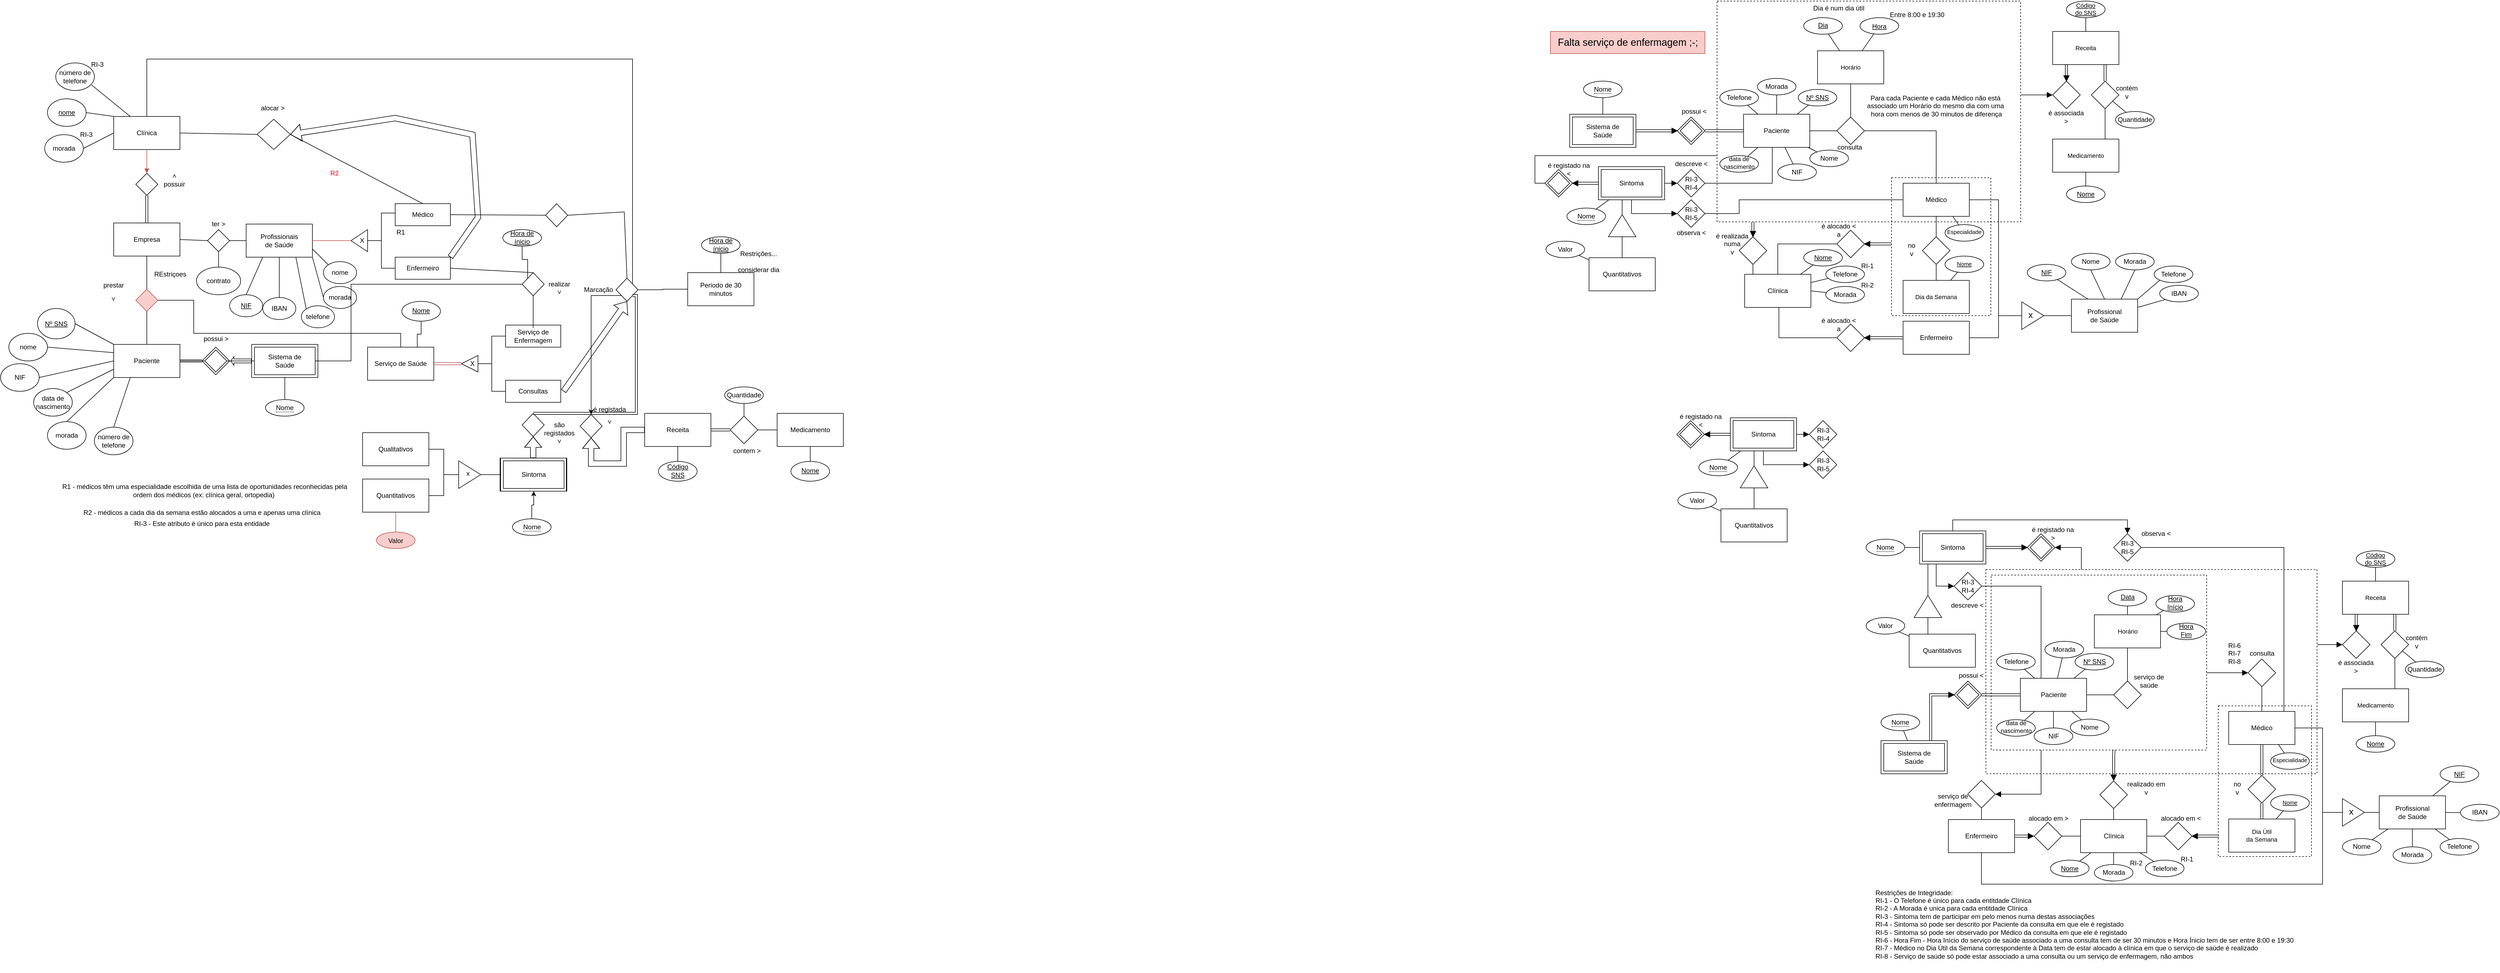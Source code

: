 <mxfile version="24.3.1" type="github">
  <diagram name="Page-1" id="Cw1P0HNPZCmHKnwz0BkA">
    <mxGraphModel dx="3054" dy="707" grid="1" gridSize="10" guides="1" tooltips="1" connect="1" arrows="1" fold="1" page="1" pageScale="1" pageWidth="827" pageHeight="1169" math="0" shadow="0">
      <root>
        <mxCell id="0" />
        <mxCell id="1" parent="0" />
        <mxCell id="PfvPxlRy1LQpU3KQDSin-101" value="" style="rounded=0;whiteSpace=wrap;html=1;fillColor=none;dashed=1;" vertex="1" parent="1">
          <mxGeometry x="2368" y="1337" width="169" height="273" as="geometry" />
        </mxCell>
        <mxCell id="PfvPxlRy1LQpU3KQDSin-213" style="edgeStyle=orthogonalEdgeStyle;rounded=0;orthogonalLoop=1;jettySize=auto;html=1;entryX=1;entryY=0.5;entryDx=0;entryDy=0;endArrow=block;endFill=1;endSize=8;" edge="1" parent="1" source="PfvPxlRy1LQpU3KQDSin-89" target="PfvPxlRy1LQpU3KQDSin-209">
          <mxGeometry relative="1" as="geometry">
            <Array as="points">
              <mxPoint x="2120" y="1050" />
            </Array>
          </mxGeometry>
        </mxCell>
        <mxCell id="PfvPxlRy1LQpU3KQDSin-89" value="" style="whiteSpace=wrap;html=1;fillColor=none;dashed=1;" vertex="1" parent="1">
          <mxGeometry x="1947" y="1090" width="600" height="370" as="geometry" />
        </mxCell>
        <mxCell id="PfvPxlRy1LQpU3KQDSin-87" style="edgeStyle=orthogonalEdgeStyle;rounded=0;orthogonalLoop=1;jettySize=auto;html=1;entryX=0;entryY=0.5;entryDx=0;entryDy=0;endArrow=block;endFill=1;endSize=8;" edge="1" parent="1" source="PfvPxlRy1LQpU3KQDSin-68" target="PfvPxlRy1LQpU3KQDSin-85">
          <mxGeometry relative="1" as="geometry">
            <Array as="points">
              <mxPoint x="2367" y="1277" />
              <mxPoint x="2367" y="1277" />
            </Array>
          </mxGeometry>
        </mxCell>
        <mxCell id="PfvPxlRy1LQpU3KQDSin-132" style="edgeStyle=orthogonalEdgeStyle;rounded=0;orthogonalLoop=1;jettySize=auto;html=1;entryX=1;entryY=0.5;entryDx=0;entryDy=0;endArrow=block;endFill=1;endSize=8;" edge="1" parent="1" source="PfvPxlRy1LQpU3KQDSin-68" target="PfvPxlRy1LQpU3KQDSin-128">
          <mxGeometry relative="1" as="geometry">
            <Array as="points">
              <mxPoint x="2047" y="1497" />
            </Array>
          </mxGeometry>
        </mxCell>
        <mxCell id="PfvPxlRy1LQpU3KQDSin-68" value="" style="whiteSpace=wrap;html=1;fillColor=none;dashed=1;" vertex="1" parent="1">
          <mxGeometry x="1956.5" y="1100" width="390.5" height="317" as="geometry" />
        </mxCell>
        <mxCell id="8ksMJQKPPnuPMxMqOQ-U-24" style="edgeStyle=orthogonalEdgeStyle;rounded=0;orthogonalLoop=1;jettySize=auto;html=1;entryX=0;entryY=0.5;entryDx=0;entryDy=0;endArrow=none;endFill=0;" parent="1" source="RsZwPr8ElWJB7xSxpVb0-220" target="8ksMJQKPPnuPMxMqOQ-U-21" edge="1">
          <mxGeometry relative="1" as="geometry">
            <Array as="points">
              <mxPoint x="1130" y="340" />
              <mxPoint x="1130" y="390" />
            </Array>
          </mxGeometry>
        </mxCell>
        <mxCell id="8ksMJQKPPnuPMxMqOQ-U-52" style="edgeStyle=orthogonalEdgeStyle;rounded=0;orthogonalLoop=1;jettySize=auto;html=1;entryX=0;entryY=0.5;entryDx=0;entryDy=0;endArrow=block;endFill=1;endSize=8;" parent="1" source="RsZwPr8ElWJB7xSxpVb0-220" target="8ksMJQKPPnuPMxMqOQ-U-51" edge="1">
          <mxGeometry relative="1" as="geometry">
            <Array as="points">
              <mxPoint x="2030" y="230" />
              <mxPoint x="2030" y="230" />
            </Array>
          </mxGeometry>
        </mxCell>
        <mxCell id="RsZwPr8ElWJB7xSxpVb0-220" value="" style="whiteSpace=wrap;html=1;fontFamily=Helvetica;fontSize=11;fontColor=default;labelBackgroundColor=default;fillColor=none;dashed=1;" parent="1" vertex="1">
          <mxGeometry x="1460" y="60" width="550" height="400" as="geometry" />
        </mxCell>
        <mxCell id="QBuXCfBXXjpE8wYdlVV9-30" value="" style="whiteSpace=wrap;html=1;fontFamily=Helvetica;fontSize=11;fontColor=default;labelBackgroundColor=default;fillColor=none;dashed=1;" parent="1" vertex="1">
          <mxGeometry x="1776" y="380" width="180" height="250" as="geometry" />
        </mxCell>
        <mxCell id="gRKW3OH8UxbL-OJtyp0K-18" style="edgeStyle=orthogonalEdgeStyle;rounded=0;orthogonalLoop=1;jettySize=auto;html=1;entryX=1;entryY=0.5;entryDx=0;entryDy=0;shape=link;" parent="1" source="HlCZikocZT4bZZD4Iu_R-1" target="D1tQ9XlrwvkGA66BsV1z-9" edge="1">
          <mxGeometry relative="1" as="geometry" />
        </mxCell>
        <mxCell id="RsZwPr8ElWJB7xSxpVb0-198" style="edgeStyle=orthogonalEdgeStyle;rounded=0;orthogonalLoop=1;jettySize=auto;html=1;entryX=0;entryY=0.5;entryDx=0;entryDy=0;endArrow=none;endFill=0;" parent="1" source="HlCZikocZT4bZZD4Iu_R-1" target="RsZwPr8ElWJB7xSxpVb0-197" edge="1">
          <mxGeometry relative="1" as="geometry" />
        </mxCell>
        <mxCell id="8ksMJQKPPnuPMxMqOQ-U-10" style="rounded=0;orthogonalLoop=1;jettySize=auto;html=1;endArrow=none;endFill=0;" parent="1" source="HlCZikocZT4bZZD4Iu_R-1" target="8ksMJQKPPnuPMxMqOQ-U-8" edge="1">
          <mxGeometry relative="1" as="geometry" />
        </mxCell>
        <mxCell id="8ksMJQKPPnuPMxMqOQ-U-11" style="rounded=0;orthogonalLoop=1;jettySize=auto;html=1;endArrow=none;endFill=0;" parent="1" source="HlCZikocZT4bZZD4Iu_R-1" target="8ksMJQKPPnuPMxMqOQ-U-9" edge="1">
          <mxGeometry relative="1" as="geometry" />
        </mxCell>
        <mxCell id="8ksMJQKPPnuPMxMqOQ-U-12" style="rounded=0;orthogonalLoop=1;jettySize=auto;html=1;endArrow=none;endFill=0;" parent="1" source="HlCZikocZT4bZZD4Iu_R-1" target="8ksMJQKPPnuPMxMqOQ-U-7" edge="1">
          <mxGeometry relative="1" as="geometry" />
        </mxCell>
        <mxCell id="8ksMJQKPPnuPMxMqOQ-U-13" style="rounded=0;orthogonalLoop=1;jettySize=auto;html=1;endArrow=none;endFill=0;" parent="1" source="HlCZikocZT4bZZD4Iu_R-1" target="8ksMJQKPPnuPMxMqOQ-U-6" edge="1">
          <mxGeometry relative="1" as="geometry" />
        </mxCell>
        <mxCell id="8ksMJQKPPnuPMxMqOQ-U-14" style="rounded=0;orthogonalLoop=1;jettySize=auto;html=1;endArrow=none;endFill=0;" parent="1" source="HlCZikocZT4bZZD4Iu_R-1" target="8ksMJQKPPnuPMxMqOQ-U-5" edge="1">
          <mxGeometry relative="1" as="geometry" />
        </mxCell>
        <mxCell id="8ksMJQKPPnuPMxMqOQ-U-30" style="edgeStyle=orthogonalEdgeStyle;rounded=0;orthogonalLoop=1;jettySize=auto;html=1;entryX=1;entryY=0.5;entryDx=0;entryDy=0;endArrow=none;endFill=0;" parent="1" source="HlCZikocZT4bZZD4Iu_R-1" target="8ksMJQKPPnuPMxMqOQ-U-27" edge="1">
          <mxGeometry relative="1" as="geometry">
            <Array as="points">
              <mxPoint x="1560" y="390" />
            </Array>
          </mxGeometry>
        </mxCell>
        <mxCell id="HlCZikocZT4bZZD4Iu_R-1" value="Paciente" style="whiteSpace=wrap;html=1;" parent="1" vertex="1">
          <mxGeometry x="1508" y="265" width="120" height="60" as="geometry" />
        </mxCell>
        <mxCell id="D1tQ9XlrwvkGA66BsV1z-5" value="" style="rhombus;whiteSpace=wrap;html=1;" parent="1" vertex="1">
          <mxGeometry x="1677" y="645" width="50" height="50" as="geometry" />
        </mxCell>
        <mxCell id="D1tQ9XlrwvkGA66BsV1z-8" value="" style="group;fillColor=none;" parent="1" vertex="1" connectable="0">
          <mxGeometry x="1388" y="270" width="50" height="50" as="geometry" />
        </mxCell>
        <mxCell id="D1tQ9XlrwvkGA66BsV1z-10" value="" style="rhombus;whiteSpace=wrap;html=1;" parent="D1tQ9XlrwvkGA66BsV1z-8" vertex="1">
          <mxGeometry x="5" y="5" width="40" height="40" as="geometry" />
        </mxCell>
        <mxCell id="D1tQ9XlrwvkGA66BsV1z-9" value="" style="rhombus;whiteSpace=wrap;html=1;fillColor=none;" parent="D1tQ9XlrwvkGA66BsV1z-8" vertex="1">
          <mxGeometry width="50" height="50" as="geometry" />
        </mxCell>
        <mxCell id="D1tQ9XlrwvkGA66BsV1z-12" value="" style="group" parent="1" vertex="1" connectable="0">
          <mxGeometry x="1193" y="265" width="120" height="60" as="geometry" />
        </mxCell>
        <mxCell id="D1tQ9XlrwvkGA66BsV1z-14" value="" style="rounded=0;whiteSpace=wrap;html=1;" parent="D1tQ9XlrwvkGA66BsV1z-12" vertex="1">
          <mxGeometry x="5" y="5" width="110" height="50" as="geometry" />
        </mxCell>
        <mxCell id="D1tQ9XlrwvkGA66BsV1z-13" value="Sistema de&lt;br&gt;&lt;div&gt;Saúde&lt;/div&gt;" style="rounded=0;whiteSpace=wrap;html=1;strokeColor=default;shadow=0;fillColor=none;" parent="D1tQ9XlrwvkGA66BsV1z-12" vertex="1">
          <mxGeometry width="120" height="60" as="geometry" />
        </mxCell>
        <mxCell id="DdSDdmWY8S0pBc8NFrgQ-3" value="&lt;span style=&quot;border-bottom: 1px dotted&quot;&gt;Nome&lt;/span&gt;" style="ellipse;whiteSpace=wrap;html=1;align=center;" parent="1" vertex="1">
          <mxGeometry x="1218" y="205" width="70" height="30" as="geometry" />
        </mxCell>
        <mxCell id="DdSDdmWY8S0pBc8NFrgQ-9" style="edgeStyle=orthogonalEdgeStyle;rounded=0;orthogonalLoop=1;jettySize=auto;html=1;endArrow=none;endFill=0;" parent="1" source="D1tQ9XlrwvkGA66BsV1z-13" target="DdSDdmWY8S0pBc8NFrgQ-3" edge="1">
          <mxGeometry relative="1" as="geometry" />
        </mxCell>
        <mxCell id="gRKW3OH8UxbL-OJtyp0K-2" value="possui &amp;lt;" style="text;html=1;align=center;verticalAlign=middle;resizable=0;points=[];autosize=1;strokeColor=none;fillColor=none;" parent="1" vertex="1">
          <mxGeometry x="1383" y="245" width="70" height="30" as="geometry" />
        </mxCell>
        <mxCell id="gRKW3OH8UxbL-OJtyp0K-14" value="" style="rounded=0;orthogonalLoop=1;jettySize=auto;html=1;shape=link;flowAnimation=0;shadow=0;noJump=0;ignoreEdge=0;" parent="1" target="gRKW3OH8UxbL-OJtyp0K-3" edge="1">
          <mxGeometry relative="1" as="geometry">
            <mxPoint x="1313" y="295" as="sourcePoint" />
            <mxPoint x="1388" y="295" as="targetPoint" />
          </mxGeometry>
        </mxCell>
        <mxCell id="gRKW3OH8UxbL-OJtyp0K-3" value="" style="triangle;whiteSpace=wrap;html=1;fillColor=#000000;" parent="1" vertex="1">
          <mxGeometry x="1378" y="290" width="10" height="10" as="geometry" />
        </mxCell>
        <mxCell id="RsZwPr8ElWJB7xSxpVb0-73" style="edgeStyle=orthogonalEdgeStyle;rounded=0;orthogonalLoop=1;jettySize=auto;html=1;entryX=1;entryY=0;entryDx=0;entryDy=0;endArrow=none;endFill=0;" parent="1" source="gRKW3OH8UxbL-OJtyp0K-19" target="CHw-1vtVKe33Jd7ZBWWI-12" edge="1">
          <mxGeometry relative="1" as="geometry">
            <Array as="points">
              <mxPoint x="-1385" y="165" />
              <mxPoint x="-505" y="165" />
            </Array>
          </mxGeometry>
        </mxCell>
        <mxCell id="gRKW3OH8UxbL-OJtyp0K-19" value="&lt;div&gt;Clínica&lt;/div&gt;" style="whiteSpace=wrap;html=1;" parent="1" vertex="1">
          <mxGeometry x="-1445" y="269" width="120" height="60" as="geometry" />
        </mxCell>
        <mxCell id="gRKW3OH8UxbL-OJtyp0K-25" style="edgeStyle=orthogonalEdgeStyle;rounded=0;orthogonalLoop=1;jettySize=auto;html=1;entryX=1;entryY=0.5;entryDx=0;entryDy=0;endArrow=none;endFill=0;" parent="1" source="gRKW3OH8UxbL-OJtyp0K-20" target="gRKW3OH8UxbL-OJtyp0K-24" edge="1">
          <mxGeometry relative="1" as="geometry" />
        </mxCell>
        <mxCell id="gRKW3OH8UxbL-OJtyp0K-20" value="Profissional&lt;br&gt;de Saúde" style="whiteSpace=wrap;html=1;" parent="1" vertex="1">
          <mxGeometry x="2102" y="600" width="120" height="60" as="geometry" />
        </mxCell>
        <mxCell id="QBuXCfBXXjpE8wYdlVV9-25" style="edgeStyle=none;rounded=0;orthogonalLoop=1;jettySize=auto;html=1;entryX=0.5;entryY=0;entryDx=0;entryDy=0;strokeColor=default;align=center;verticalAlign=middle;fontFamily=Helvetica;fontSize=11;fontColor=default;labelBackgroundColor=default;endArrow=none;endFill=0;" parent="1" source="gRKW3OH8UxbL-OJtyp0K-21" target="QBuXCfBXXjpE8wYdlVV9-23" edge="1">
          <mxGeometry relative="1" as="geometry" />
        </mxCell>
        <mxCell id="RsZwPr8ElWJB7xSxpVb0-199" style="edgeStyle=orthogonalEdgeStyle;rounded=0;orthogonalLoop=1;jettySize=auto;html=1;entryX=1;entryY=0.5;entryDx=0;entryDy=0;endArrow=none;endFill=0;" parent="1" source="gRKW3OH8UxbL-OJtyp0K-21" target="RsZwPr8ElWJB7xSxpVb0-197" edge="1">
          <mxGeometry relative="1" as="geometry">
            <Array as="points">
              <mxPoint x="1857" y="295" />
            </Array>
            <mxPoint x="1857" y="340" as="sourcePoint" />
          </mxGeometry>
        </mxCell>
        <mxCell id="8ksMJQKPPnuPMxMqOQ-U-33" style="edgeStyle=orthogonalEdgeStyle;rounded=0;orthogonalLoop=1;jettySize=auto;html=1;entryX=1;entryY=0.5;entryDx=0;entryDy=0;endArrow=none;endFill=0;" parent="1" source="gRKW3OH8UxbL-OJtyp0K-21" target="8ksMJQKPPnuPMxMqOQ-U-31" edge="1">
          <mxGeometry relative="1" as="geometry">
            <Array as="points">
              <mxPoint x="1500" y="420" />
              <mxPoint x="1500" y="445" />
            </Array>
          </mxGeometry>
        </mxCell>
        <mxCell id="gRKW3OH8UxbL-OJtyp0K-21" value="Médico" style="whiteSpace=wrap;html=1;" parent="1" vertex="1">
          <mxGeometry x="1797" y="390" width="120" height="60" as="geometry" />
        </mxCell>
        <mxCell id="gRKW3OH8UxbL-OJtyp0K-22" value="Enfermeiro" style="whiteSpace=wrap;html=1;" parent="1" vertex="1">
          <mxGeometry x="1797" y="640" width="120" height="60" as="geometry" />
        </mxCell>
        <mxCell id="RsZwPr8ElWJB7xSxpVb0-62" style="edgeStyle=orthogonalEdgeStyle;rounded=0;orthogonalLoop=1;jettySize=auto;html=1;entryX=1;entryY=0.5;entryDx=0;entryDy=0;endArrow=none;endFill=0;" parent="1" source="gRKW3OH8UxbL-OJtyp0K-24" target="gRKW3OH8UxbL-OJtyp0K-21" edge="1">
          <mxGeometry relative="1" as="geometry">
            <Array as="points">
              <mxPoint x="1970" y="630" />
              <mxPoint x="1970" y="420" />
            </Array>
          </mxGeometry>
        </mxCell>
        <mxCell id="RsZwPr8ElWJB7xSxpVb0-63" style="edgeStyle=orthogonalEdgeStyle;rounded=0;orthogonalLoop=1;jettySize=auto;html=1;entryX=1;entryY=0.5;entryDx=0;entryDy=0;endArrow=none;endFill=0;" parent="1" source="gRKW3OH8UxbL-OJtyp0K-24" target="gRKW3OH8UxbL-OJtyp0K-22" edge="1">
          <mxGeometry relative="1" as="geometry">
            <Array as="points">
              <mxPoint x="1970" y="630" />
              <mxPoint x="1970" y="670" />
            </Array>
          </mxGeometry>
        </mxCell>
        <mxCell id="gRKW3OH8UxbL-OJtyp0K-24" value="x" style="triangle;whiteSpace=wrap;html=1;verticalAlign=middle;align=left;spacingTop=2;spacingBottom=6;spacingLeft=9;spacing=3;fontSize=16;" parent="1" vertex="1">
          <mxGeometry x="2012" y="605" width="40" height="50" as="geometry" />
        </mxCell>
        <mxCell id="QBuXCfBXXjpE8wYdlVV9-7" style="rounded=0;orthogonalLoop=1;jettySize=auto;html=1;entryX=0.25;entryY=0;entryDx=0;entryDy=0;endArrow=none;endFill=0;" parent="1" source="QBuXCfBXXjpE8wYdlVV9-6" target="gRKW3OH8UxbL-OJtyp0K-20" edge="1">
          <mxGeometry relative="1" as="geometry" />
        </mxCell>
        <mxCell id="QBuXCfBXXjpE8wYdlVV9-6" value="NIF" style="ellipse;whiteSpace=wrap;html=1;align=center;fontStyle=4;" parent="1" vertex="1">
          <mxGeometry x="2022" y="537" width="70" height="30" as="geometry" />
        </mxCell>
        <mxCell id="QBuXCfBXXjpE8wYdlVV9-15" style="rounded=0;orthogonalLoop=1;jettySize=auto;html=1;exitX=0.5;exitY=1;exitDx=0;exitDy=0;entryX=0.5;entryY=0;entryDx=0;entryDy=0;endArrow=none;endFill=0;" parent="1" source="QBuXCfBXXjpE8wYdlVV9-8" target="gRKW3OH8UxbL-OJtyp0K-20" edge="1">
          <mxGeometry relative="1" as="geometry" />
        </mxCell>
        <mxCell id="QBuXCfBXXjpE8wYdlVV9-8" value="Nome" style="ellipse;whiteSpace=wrap;html=1;align=center;fontStyle=0;" parent="1" vertex="1">
          <mxGeometry x="2102" y="517" width="70" height="30" as="geometry" />
        </mxCell>
        <mxCell id="QBuXCfBXXjpE8wYdlVV9-14" style="rounded=0;orthogonalLoop=1;jettySize=auto;html=1;exitX=0.5;exitY=1;exitDx=0;exitDy=0;entryX=0.75;entryY=0;entryDx=0;entryDy=0;endArrow=none;endFill=0;" parent="1" source="QBuXCfBXXjpE8wYdlVV9-9" target="gRKW3OH8UxbL-OJtyp0K-20" edge="1">
          <mxGeometry relative="1" as="geometry" />
        </mxCell>
        <mxCell id="QBuXCfBXXjpE8wYdlVV9-9" value="Morada" style="ellipse;whiteSpace=wrap;html=1;align=center;fontStyle=0;" parent="1" vertex="1">
          <mxGeometry x="2182" y="517" width="70" height="30" as="geometry" />
        </mxCell>
        <mxCell id="QBuXCfBXXjpE8wYdlVV9-13" style="rounded=0;orthogonalLoop=1;jettySize=auto;html=1;exitX=0;exitY=1;exitDx=0;exitDy=0;entryX=1;entryY=0;entryDx=0;entryDy=0;endArrow=none;endFill=0;" parent="1" source="QBuXCfBXXjpE8wYdlVV9-10" target="gRKW3OH8UxbL-OJtyp0K-20" edge="1">
          <mxGeometry relative="1" as="geometry" />
        </mxCell>
        <mxCell id="QBuXCfBXXjpE8wYdlVV9-10" value="Telefone" style="ellipse;whiteSpace=wrap;html=1;align=center;fontStyle=0;" parent="1" vertex="1">
          <mxGeometry x="2252" y="540" width="70" height="30" as="geometry" />
        </mxCell>
        <mxCell id="QBuXCfBXXjpE8wYdlVV9-12" style="rounded=0;orthogonalLoop=1;jettySize=auto;html=1;exitX=0;exitY=1;exitDx=0;exitDy=0;entryX=1;entryY=0.25;entryDx=0;entryDy=0;endArrow=none;endFill=0;" parent="1" source="QBuXCfBXXjpE8wYdlVV9-11" target="gRKW3OH8UxbL-OJtyp0K-20" edge="1">
          <mxGeometry relative="1" as="geometry" />
        </mxCell>
        <mxCell id="QBuXCfBXXjpE8wYdlVV9-11" value="IBAN" style="ellipse;whiteSpace=wrap;html=1;align=center;fontStyle=0;" parent="1" vertex="1">
          <mxGeometry x="2262" y="575" width="70" height="30" as="geometry" />
        </mxCell>
        <mxCell id="QBuXCfBXXjpE8wYdlVV9-18" style="rounded=0;orthogonalLoop=1;jettySize=auto;html=1;entryX=0.75;entryY=1;entryDx=0;entryDy=0;endArrow=none;endFill=0;" parent="1" source="QBuXCfBXXjpE8wYdlVV9-17" target="gRKW3OH8UxbL-OJtyp0K-21" edge="1">
          <mxGeometry relative="1" as="geometry" />
        </mxCell>
        <mxCell id="QBuXCfBXXjpE8wYdlVV9-17" value="&lt;font style=&quot;font-size: 10px;&quot;&gt;Especialidade&lt;/font&gt;" style="ellipse;whiteSpace=wrap;html=1;align=center;fontStyle=0;spacingBottom=4;" parent="1" vertex="1">
          <mxGeometry x="1873" y="465" width="70" height="30" as="geometry" />
        </mxCell>
        <mxCell id="QBuXCfBXXjpE8wYdlVV9-19" value="Empresa" style="whiteSpace=wrap;html=1;" parent="1" vertex="1">
          <mxGeometry x="-1445" y="462" width="120" height="60" as="geometry" />
        </mxCell>
        <mxCell id="QBuXCfBXXjpE8wYdlVV9-20" value="" style="rhombus;whiteSpace=wrap;html=1;" parent="1" vertex="1">
          <mxGeometry x="1677" y="475" width="50" height="50" as="geometry" />
        </mxCell>
        <mxCell id="QBuXCfBXXjpE8wYdlVV9-21" value="é alocado &amp;lt;&lt;br&gt;a" style="text;html=1;align=center;verticalAlign=middle;resizable=0;points=[];autosize=1;strokeColor=none;fillColor=none;" parent="1" vertex="1">
          <mxGeometry x="1640" y="625.5" width="79" height="41" as="geometry" />
        </mxCell>
        <mxCell id="QBuXCfBXXjpE8wYdlVV9-22" value="é alocado &amp;lt;&lt;br&gt;a" style="text;html=1;align=center;verticalAlign=middle;resizable=0;points=[];autosize=1;strokeColor=none;fillColor=none;" parent="1" vertex="1">
          <mxGeometry x="1640" y="454" width="79" height="41" as="geometry" />
        </mxCell>
        <mxCell id="QBuXCfBXXjpE8wYdlVV9-23" value="" style="rhombus;whiteSpace=wrap;html=1;" parent="1" vertex="1">
          <mxGeometry x="1832" y="487" width="50" height="50" as="geometry" />
        </mxCell>
        <mxCell id="QBuXCfBXXjpE8wYdlVV9-26" style="edgeStyle=none;rounded=0;orthogonalLoop=1;jettySize=auto;html=1;entryX=0.5;entryY=1;entryDx=0;entryDy=0;strokeColor=default;align=center;verticalAlign=middle;fontFamily=Helvetica;fontSize=11;fontColor=default;labelBackgroundColor=default;endArrow=none;endFill=0;" parent="1" source="QBuXCfBXXjpE8wYdlVV9-24" target="QBuXCfBXXjpE8wYdlVV9-23" edge="1">
          <mxGeometry relative="1" as="geometry" />
        </mxCell>
        <mxCell id="QBuXCfBXXjpE8wYdlVV9-29" style="edgeStyle=none;rounded=0;orthogonalLoop=1;jettySize=auto;html=1;strokeColor=default;align=center;verticalAlign=middle;fontFamily=Helvetica;fontSize=11;fontColor=default;labelBackgroundColor=default;endArrow=none;endFill=0;" parent="1" source="QBuXCfBXXjpE8wYdlVV9-24" target="QBuXCfBXXjpE8wYdlVV9-28" edge="1">
          <mxGeometry relative="1" as="geometry" />
        </mxCell>
        <mxCell id="QBuXCfBXXjpE8wYdlVV9-24" value="Dia da Semana" style="whiteSpace=wrap;html=1;fontFamily=Helvetica;fontSize=11;fontColor=default;labelBackgroundColor=default;" parent="1" vertex="1">
          <mxGeometry x="1797" y="566" width="120" height="60" as="geometry" />
        </mxCell>
        <mxCell id="QBuXCfBXXjpE8wYdlVV9-27" value="no&lt;br&gt;v" style="text;html=1;align=center;verticalAlign=middle;resizable=0;points=[];autosize=1;strokeColor=none;fillColor=none;" parent="1" vertex="1">
          <mxGeometry x="1792" y="490" width="40" height="40" as="geometry" />
        </mxCell>
        <mxCell id="QBuXCfBXXjpE8wYdlVV9-28" value="&lt;font style=&quot;font-size: 10px;&quot;&gt;Nome&lt;br&gt;&lt;/font&gt;" style="ellipse;whiteSpace=wrap;html=1;align=center;fontStyle=4;verticalAlign=bottom;spacingBottom=7;" parent="1" vertex="1">
          <mxGeometry x="1873" y="522" width="70" height="30" as="geometry" />
        </mxCell>
        <mxCell id="16Hc_yWXkNXNdPKT6v9E-1" value="" style="rhombus;whiteSpace=wrap;html=1;" parent="1" vertex="1">
          <mxGeometry x="-1405" y="372" width="40" height="40" as="geometry" />
        </mxCell>
        <mxCell id="16Hc_yWXkNXNdPKT6v9E-2" value="possuir" style="text;html=1;align=center;verticalAlign=middle;whiteSpace=wrap;rounded=0;" parent="1" vertex="1">
          <mxGeometry x="-1365" y="377" width="60" height="30" as="geometry" />
        </mxCell>
        <mxCell id="16Hc_yWXkNXNdPKT6v9E-3" value="&amp;lt;" style="text;html=1;align=center;verticalAlign=middle;whiteSpace=wrap;rounded=0;rotation=90;" parent="1" vertex="1">
          <mxGeometry x="-1365" y="362" width="60" height="30" as="geometry" />
        </mxCell>
        <mxCell id="16Hc_yWXkNXNdPKT6v9E-5" value="" style="endArrow=none;html=1;rounded=0;entryX=0.5;entryY=1;entryDx=0;entryDy=0;exitX=0.5;exitY=0;exitDx=0;exitDy=0;shape=link;" parent="1" source="QBuXCfBXXjpE8wYdlVV9-19" target="16Hc_yWXkNXNdPKT6v9E-1" edge="1">
          <mxGeometry width="50" height="50" relative="1" as="geometry">
            <mxPoint x="-1215" y="502" as="sourcePoint" />
            <mxPoint x="-1165" y="452" as="targetPoint" />
          </mxGeometry>
        </mxCell>
        <mxCell id="16Hc_yWXkNXNdPKT6v9E-6" value="" style="endArrow=none;html=1;rounded=0;entryX=0.5;entryY=1;entryDx=0;entryDy=0;exitX=0.5;exitY=0;exitDx=0;exitDy=0;endFill=0;fillColor=#f8cecc;strokeColor=#b85450;startArrow=block;startFill=1;" parent="1" source="16Hc_yWXkNXNdPKT6v9E-1" target="gRKW3OH8UxbL-OJtyp0K-19" edge="1">
          <mxGeometry width="50" height="50" relative="1" as="geometry">
            <mxPoint x="-1215" y="502" as="sourcePoint" />
            <mxPoint x="-1165" y="452" as="targetPoint" />
          </mxGeometry>
        </mxCell>
        <mxCell id="16Hc_yWXkNXNdPKT6v9E-8" value="morada" style="text;html=1;align=center;verticalAlign=middle;whiteSpace=wrap;rounded=0;" parent="1" vertex="1">
          <mxGeometry x="-1565" y="312" width="60" height="30" as="geometry" />
        </mxCell>
        <mxCell id="16Hc_yWXkNXNdPKT6v9E-12" value="número de telefone" style="ellipse;whiteSpace=wrap;html=1;fillColor=none;" parent="1" vertex="1">
          <mxGeometry x="-1550" y="172" width="70" height="50" as="geometry" />
        </mxCell>
        <mxCell id="16Hc_yWXkNXNdPKT6v9E-13" value="nome" style="ellipse;whiteSpace=wrap;html=1;fillColor=none;fontStyle=4" parent="1" vertex="1">
          <mxGeometry x="-1565" y="237" width="70" height="50" as="geometry" />
        </mxCell>
        <mxCell id="16Hc_yWXkNXNdPKT6v9E-14" value="" style="ellipse;whiteSpace=wrap;html=1;fillColor=none;" parent="1" vertex="1">
          <mxGeometry x="-1570" y="302" width="70" height="50" as="geometry" />
        </mxCell>
        <mxCell id="16Hc_yWXkNXNdPKT6v9E-17" value="" style="endArrow=none;html=1;rounded=0;exitX=1;exitY=1;exitDx=0;exitDy=0;entryX=0.25;entryY=0;entryDx=0;entryDy=0;" parent="1" target="gRKW3OH8UxbL-OJtyp0K-19" edge="1">
          <mxGeometry width="50" height="50" relative="1" as="geometry">
            <mxPoint x="-1485" y="212" as="sourcePoint" />
            <mxPoint x="-1305" y="272" as="targetPoint" />
          </mxGeometry>
        </mxCell>
        <mxCell id="16Hc_yWXkNXNdPKT6v9E-18" value="" style="endArrow=none;html=1;rounded=0;entryX=0;entryY=0;entryDx=0;entryDy=0;exitX=1;exitY=0.5;exitDx=0;exitDy=0;" parent="1" source="16Hc_yWXkNXNdPKT6v9E-13" target="gRKW3OH8UxbL-OJtyp0K-19" edge="1">
          <mxGeometry width="50" height="50" relative="1" as="geometry">
            <mxPoint x="-1495" y="292" as="sourcePoint" />
            <mxPoint x="-1305" y="272" as="targetPoint" />
          </mxGeometry>
        </mxCell>
        <mxCell id="16Hc_yWXkNXNdPKT6v9E-19" value="" style="endArrow=none;html=1;rounded=0;exitX=1;exitY=0.5;exitDx=0;exitDy=0;entryX=0;entryY=0.5;entryDx=0;entryDy=0;" parent="1" source="16Hc_yWXkNXNdPKT6v9E-14" target="gRKW3OH8UxbL-OJtyp0K-19" edge="1">
          <mxGeometry width="50" height="50" relative="1" as="geometry">
            <mxPoint x="-1355" y="322" as="sourcePoint" />
            <mxPoint x="-1305" y="272" as="targetPoint" />
          </mxGeometry>
        </mxCell>
        <mxCell id="16Hc_yWXkNXNdPKT6v9E-20" value="" style="rounded=0;whiteSpace=wrap;html=1;fillColor=none;" parent="1" vertex="1">
          <mxGeometry x="-1205" y="464" width="120" height="60" as="geometry" />
        </mxCell>
        <mxCell id="16Hc_yWXkNXNdPKT6v9E-21" value="Profissionais de Saúde" style="text;html=1;align=center;verticalAlign=middle;whiteSpace=wrap;rounded=0;" parent="1" vertex="1">
          <mxGeometry x="-1185" y="474" width="80" height="40" as="geometry" />
        </mxCell>
        <mxCell id="16Hc_yWXkNXNdPKT6v9E-22" value="" style="endArrow=none;html=1;rounded=0;entryX=0;entryY=0.5;entryDx=0;entryDy=0;exitX=1;exitY=0.5;exitDx=0;exitDy=0;" parent="1" source="16Hc_yWXkNXNdPKT6v9E-24" target="16Hc_yWXkNXNdPKT6v9E-20" edge="1">
          <mxGeometry width="50" height="50" relative="1" as="geometry">
            <mxPoint x="-1235" y="494" as="sourcePoint" />
            <mxPoint x="-1375" y="339" as="targetPoint" />
          </mxGeometry>
        </mxCell>
        <mxCell id="16Hc_yWXkNXNdPKT6v9E-24" value="" style="rhombus;whiteSpace=wrap;html=1;" parent="1" vertex="1">
          <mxGeometry x="-1275" y="474" width="40" height="40" as="geometry" />
        </mxCell>
        <mxCell id="16Hc_yWXkNXNdPKT6v9E-25" value="" style="endArrow=none;html=1;rounded=0;exitX=1;exitY=0.5;exitDx=0;exitDy=0;entryX=0;entryY=0.5;entryDx=0;entryDy=0;" parent="1" source="QBuXCfBXXjpE8wYdlVV9-19" target="16Hc_yWXkNXNdPKT6v9E-24" edge="1">
          <mxGeometry width="50" height="50" relative="1" as="geometry">
            <mxPoint x="-1265" y="462" as="sourcePoint" />
            <mxPoint x="-1215" y="412" as="targetPoint" />
          </mxGeometry>
        </mxCell>
        <mxCell id="16Hc_yWXkNXNdPKT6v9E-26" value="ter &amp;gt;" style="text;html=1;align=center;verticalAlign=middle;whiteSpace=wrap;rounded=0;" parent="1" vertex="1">
          <mxGeometry x="-1285" y="449" width="60" height="30" as="geometry" />
        </mxCell>
        <mxCell id="16Hc_yWXkNXNdPKT6v9E-27" value="" style="ellipse;whiteSpace=wrap;html=1;fillColor=none;" parent="1" vertex="1">
          <mxGeometry x="-1295" y="542" width="80" height="50" as="geometry" />
        </mxCell>
        <mxCell id="16Hc_yWXkNXNdPKT6v9E-28" value="contrato" style="text;html=1;align=center;verticalAlign=middle;whiteSpace=wrap;rounded=0;" parent="1" vertex="1">
          <mxGeometry x="-1285" y="552" width="60" height="30" as="geometry" />
        </mxCell>
        <mxCell id="16Hc_yWXkNXNdPKT6v9E-29" value="" style="endArrow=none;html=1;rounded=0;entryX=0.5;entryY=1;entryDx=0;entryDy=0;exitX=0.5;exitY=0;exitDx=0;exitDy=0;" parent="1" source="16Hc_yWXkNXNdPKT6v9E-27" target="16Hc_yWXkNXNdPKT6v9E-24" edge="1">
          <mxGeometry width="50" height="50" relative="1" as="geometry">
            <mxPoint x="-1265" y="562" as="sourcePoint" />
            <mxPoint x="-1215" y="512" as="targetPoint" />
          </mxGeometry>
        </mxCell>
        <mxCell id="16Hc_yWXkNXNdPKT6v9E-30" value="NIF" style="text;html=1;align=center;verticalAlign=middle;whiteSpace=wrap;rounded=0;fontStyle=4" parent="1" vertex="1">
          <mxGeometry x="-1235" y="597" width="60" height="30" as="geometry" />
        </mxCell>
        <mxCell id="16Hc_yWXkNXNdPKT6v9E-33" value="IBAN" style="text;html=1;align=center;verticalAlign=middle;whiteSpace=wrap;rounded=0;" parent="1" vertex="1">
          <mxGeometry x="-1175" y="602" width="60" height="30" as="geometry" />
        </mxCell>
        <mxCell id="16Hc_yWXkNXNdPKT6v9E-34" value="telefone" style="text;html=1;align=center;verticalAlign=middle;whiteSpace=wrap;rounded=0;" parent="1" vertex="1">
          <mxGeometry x="-1105" y="617" width="60" height="30" as="geometry" />
        </mxCell>
        <mxCell id="16Hc_yWXkNXNdPKT6v9E-35" value="morada" style="text;html=1;align=center;verticalAlign=middle;whiteSpace=wrap;rounded=0;" parent="1" vertex="1">
          <mxGeometry x="-1065" y="582" width="60" height="30" as="geometry" />
        </mxCell>
        <mxCell id="16Hc_yWXkNXNdPKT6v9E-36" value="nome" style="text;html=1;align=center;verticalAlign=middle;whiteSpace=wrap;rounded=0;" parent="1" vertex="1">
          <mxGeometry x="-1065" y="537" width="60" height="30" as="geometry" />
        </mxCell>
        <mxCell id="16Hc_yWXkNXNdPKT6v9E-37" value="" style="ellipse;whiteSpace=wrap;html=1;fillColor=none;" parent="1" vertex="1">
          <mxGeometry x="-1175" y="597" width="60" height="40" as="geometry" />
        </mxCell>
        <mxCell id="16Hc_yWXkNXNdPKT6v9E-38" value="" style="ellipse;whiteSpace=wrap;html=1;fillColor=none;" parent="1" vertex="1">
          <mxGeometry x="-1065" y="577" width="60" height="40" as="geometry" />
        </mxCell>
        <mxCell id="16Hc_yWXkNXNdPKT6v9E-39" value="" style="ellipse;whiteSpace=wrap;html=1;fillColor=none;" parent="1" vertex="1">
          <mxGeometry x="-1105" y="612" width="60" height="40" as="geometry" />
        </mxCell>
        <mxCell id="16Hc_yWXkNXNdPKT6v9E-40" value="" style="ellipse;whiteSpace=wrap;html=1;fillColor=none;" parent="1" vertex="1">
          <mxGeometry x="-1065" y="532" width="60" height="40" as="geometry" />
        </mxCell>
        <mxCell id="16Hc_yWXkNXNdPKT6v9E-41" value="" style="ellipse;whiteSpace=wrap;html=1;fillColor=none;" parent="1" vertex="1">
          <mxGeometry x="-1235" y="592" width="60" height="40" as="geometry" />
        </mxCell>
        <mxCell id="16Hc_yWXkNXNdPKT6v9E-42" value="" style="endArrow=none;html=1;rounded=0;exitX=0.5;exitY=0;exitDx=0;exitDy=0;entryX=0.25;entryY=1;entryDx=0;entryDy=0;" parent="1" source="16Hc_yWXkNXNdPKT6v9E-41" target="16Hc_yWXkNXNdPKT6v9E-20" edge="1">
          <mxGeometry width="50" height="50" relative="1" as="geometry">
            <mxPoint x="-1135" y="622" as="sourcePoint" />
            <mxPoint x="-1085" y="572" as="targetPoint" />
          </mxGeometry>
        </mxCell>
        <mxCell id="16Hc_yWXkNXNdPKT6v9E-43" value="" style="endArrow=none;html=1;rounded=0;exitX=0.5;exitY=0;exitDx=0;exitDy=0;entryX=0.5;entryY=1;entryDx=0;entryDy=0;" parent="1" source="16Hc_yWXkNXNdPKT6v9E-37" target="16Hc_yWXkNXNdPKT6v9E-20" edge="1">
          <mxGeometry width="50" height="50" relative="1" as="geometry">
            <mxPoint x="-1165" y="607" as="sourcePoint" />
            <mxPoint x="-1165" y="534" as="targetPoint" />
          </mxGeometry>
        </mxCell>
        <mxCell id="16Hc_yWXkNXNdPKT6v9E-44" value="" style="endArrow=none;html=1;rounded=0;exitX=0;exitY=0;exitDx=0;exitDy=0;entryX=0.75;entryY=1;entryDx=0;entryDy=0;" parent="1" source="16Hc_yWXkNXNdPKT6v9E-39" target="16Hc_yWXkNXNdPKT6v9E-20" edge="1">
          <mxGeometry width="50" height="50" relative="1" as="geometry">
            <mxPoint x="-1155" y="617" as="sourcePoint" />
            <mxPoint x="-1155" y="544" as="targetPoint" />
          </mxGeometry>
        </mxCell>
        <mxCell id="16Hc_yWXkNXNdPKT6v9E-45" value="" style="endArrow=none;html=1;rounded=0;exitX=0;exitY=0.5;exitDx=0;exitDy=0;entryX=1;entryY=1;entryDx=0;entryDy=0;" parent="1" source="16Hc_yWXkNXNdPKT6v9E-38" target="16Hc_yWXkNXNdPKT6v9E-20" edge="1">
          <mxGeometry width="50" height="50" relative="1" as="geometry">
            <mxPoint x="-1145" y="617" as="sourcePoint" />
            <mxPoint x="-1145" y="544" as="targetPoint" />
          </mxGeometry>
        </mxCell>
        <mxCell id="16Hc_yWXkNXNdPKT6v9E-46" value="" style="endArrow=none;html=1;rounded=0;exitX=0;exitY=0;exitDx=0;exitDy=0;entryX=1;entryY=0.75;entryDx=0;entryDy=0;" parent="1" source="16Hc_yWXkNXNdPKT6v9E-40" target="16Hc_yWXkNXNdPKT6v9E-20" edge="1">
          <mxGeometry width="50" height="50" relative="1" as="geometry">
            <mxPoint x="-1135" y="637" as="sourcePoint" />
            <mxPoint x="-1135" y="564" as="targetPoint" />
          </mxGeometry>
        </mxCell>
        <mxCell id="16Hc_yWXkNXNdPKT6v9E-47" value="" style="triangle;whiteSpace=wrap;html=1;rotation=-180;fillColor=none;" parent="1" vertex="1">
          <mxGeometry x="-1015" y="474" width="30" height="40" as="geometry" />
        </mxCell>
        <mxCell id="16Hc_yWXkNXNdPKT6v9E-54" value="" style="strokeWidth=1;html=1;shape=mxgraph.flowchart.annotation_2;align=left;labelPosition=right;pointerEvents=1;" parent="1" vertex="1">
          <mxGeometry x="-985" y="444" width="50" height="100" as="geometry" />
        </mxCell>
        <mxCell id="16Hc_yWXkNXNdPKT6v9E-55" value="" style="rounded=0;whiteSpace=wrap;html=1;fillColor=none;" parent="1" vertex="1">
          <mxGeometry x="-935" y="427" width="100" height="40" as="geometry" />
        </mxCell>
        <mxCell id="16Hc_yWXkNXNdPKT6v9E-56" value="" style="rounded=0;whiteSpace=wrap;html=1;fillColor=none;" parent="1" vertex="1">
          <mxGeometry x="-935" y="524" width="100" height="40" as="geometry" />
        </mxCell>
        <mxCell id="16Hc_yWXkNXNdPKT6v9E-57" value="Médico" style="text;html=1;align=center;verticalAlign=middle;whiteSpace=wrap;rounded=0;" parent="1" vertex="1">
          <mxGeometry x="-915" y="432" width="60" height="30" as="geometry" />
        </mxCell>
        <mxCell id="16Hc_yWXkNXNdPKT6v9E-58" value="Enfermeiro" style="text;html=1;align=center;verticalAlign=middle;whiteSpace=wrap;rounded=0;" parent="1" vertex="1">
          <mxGeometry x="-915" y="529" width="60" height="30" as="geometry" />
        </mxCell>
        <mxCell id="16Hc_yWXkNXNdPKT6v9E-59" value="R1" style="text;html=1;align=center;verticalAlign=middle;whiteSpace=wrap;rounded=0;" parent="1" vertex="1">
          <mxGeometry x="-955" y="464" width="60" height="30" as="geometry" />
        </mxCell>
        <mxCell id="16Hc_yWXkNXNdPKT6v9E-60" value="R1 - médicos têm uma especialidade escolhida de uma lista de oportunidades reconhecidas pela ordem dos médicos (ex: clínica geral, ortopedia)&amp;nbsp;" style="text;html=1;align=center;verticalAlign=middle;whiteSpace=wrap;rounded=0;" parent="1" vertex="1">
          <mxGeometry x="-1540" y="932" width="520" height="30" as="geometry" />
        </mxCell>
        <mxCell id="16Hc_yWXkNXNdPKT6v9E-61" value="" style="rhombus;whiteSpace=wrap;html=1;fillColor=none;" parent="1" vertex="1">
          <mxGeometry x="-1185" y="274" width="60" height="55" as="geometry" />
        </mxCell>
        <mxCell id="16Hc_yWXkNXNdPKT6v9E-62" value="alocar &amp;gt;&amp;nbsp;" style="text;html=1;align=center;verticalAlign=middle;whiteSpace=wrap;rounded=0;" parent="1" vertex="1">
          <mxGeometry x="-1185" y="239" width="60" height="30" as="geometry" />
        </mxCell>
        <mxCell id="16Hc_yWXkNXNdPKT6v9E-63" value="" style="endArrow=none;html=1;rounded=0;exitX=1;exitY=0.5;exitDx=0;exitDy=0;entryX=0;entryY=0.5;entryDx=0;entryDy=0;" parent="1" source="gRKW3OH8UxbL-OJtyp0K-19" target="16Hc_yWXkNXNdPKT6v9E-61" edge="1">
          <mxGeometry width="50" height="50" relative="1" as="geometry">
            <mxPoint x="-1165" y="502" as="sourcePoint" />
            <mxPoint x="-1115" y="452" as="targetPoint" />
          </mxGeometry>
        </mxCell>
        <mxCell id="16Hc_yWXkNXNdPKT6v9E-68" value="" style="endArrow=none;html=1;rounded=0;exitX=1;exitY=0.5;exitDx=0;exitDy=0;entryX=0.5;entryY=0;entryDx=0;entryDy=0;" parent="1" source="16Hc_yWXkNXNdPKT6v9E-61" target="16Hc_yWXkNXNdPKT6v9E-55" edge="1">
          <mxGeometry width="50" height="50" relative="1" as="geometry">
            <mxPoint x="-975" y="492" as="sourcePoint" />
            <mxPoint x="-925" y="442" as="targetPoint" />
          </mxGeometry>
        </mxCell>
        <mxCell id="16Hc_yWXkNXNdPKT6v9E-70" value="" style="endArrow=block;html=1;rounded=0;shape=flexArrow;entryX=1;entryY=0.5;entryDx=0;entryDy=0;exitX=1;exitY=0;exitDx=0;exitDy=0;" parent="1" source="16Hc_yWXkNXNdPKT6v9E-56" target="16Hc_yWXkNXNdPKT6v9E-61" edge="1">
          <mxGeometry width="50" height="50" relative="1" as="geometry">
            <mxPoint x="-825" y="542" as="sourcePoint" />
            <mxPoint x="-1025" y="242" as="targetPoint" />
            <Array as="points">
              <mxPoint x="-785" y="452" />
              <mxPoint x="-795" y="302" />
              <mxPoint x="-935" y="272" />
            </Array>
          </mxGeometry>
        </mxCell>
        <mxCell id="16Hc_yWXkNXNdPKT6v9E-71" value="R2 - médicos a cada dia da semana estão alocados a uma e apenas uma clínica" style="text;html=1;align=center;verticalAlign=middle;whiteSpace=wrap;rounded=0;" parent="1" vertex="1">
          <mxGeometry x="-1550" y="972" width="530" height="30" as="geometry" />
        </mxCell>
        <mxCell id="16Hc_yWXkNXNdPKT6v9E-74" value="&lt;font color=&quot;#ff0324&quot;&gt;R2&lt;/font&gt;" style="text;html=1;align=center;verticalAlign=middle;whiteSpace=wrap;rounded=0;" parent="1" vertex="1">
          <mxGeometry x="-1065" y="357" width="40" height="30" as="geometry" />
        </mxCell>
        <mxCell id="RsZwPr8ElWJB7xSxpVb0-22" style="edgeStyle=orthogonalEdgeStyle;rounded=0;orthogonalLoop=1;jettySize=auto;html=1;shape=link;" parent="1" source="16Hc_yWXkNXNdPKT6v9E-76" target="RsZwPr8ElWJB7xSxpVb0-20" edge="1">
          <mxGeometry relative="1" as="geometry" />
        </mxCell>
        <mxCell id="RsZwPr8ElWJB7xSxpVb0-148" style="edgeStyle=orthogonalEdgeStyle;rounded=0;orthogonalLoop=1;jettySize=auto;html=1;entryX=0;entryY=0.5;entryDx=0;entryDy=0;endArrow=none;endFill=0;" parent="1" source="16Hc_yWXkNXNdPKT6v9E-76" target="CHw-1vtVKe33Jd7ZBWWI-17" edge="1">
          <mxGeometry relative="1" as="geometry" />
        </mxCell>
        <mxCell id="16Hc_yWXkNXNdPKT6v9E-76" value="" style="rounded=0;whiteSpace=wrap;html=1;fillColor=none;" parent="1" vertex="1">
          <mxGeometry x="-1445" y="682" width="120" height="60" as="geometry" />
        </mxCell>
        <mxCell id="16Hc_yWXkNXNdPKT6v9E-77" value="Paciente" style="text;html=1;align=center;verticalAlign=middle;whiteSpace=wrap;rounded=0;" parent="1" vertex="1">
          <mxGeometry x="-1415" y="697" width="60" height="30" as="geometry" />
        </mxCell>
        <mxCell id="16Hc_yWXkNXNdPKT6v9E-78" value="" style="rhombus;whiteSpace=wrap;html=1;fillColor=#f8cecc;strokeColor=#b85450;" parent="1" vertex="1">
          <mxGeometry x="-1405" y="582" width="40" height="40" as="geometry" />
        </mxCell>
        <mxCell id="16Hc_yWXkNXNdPKT6v9E-79" value="" style="endArrow=none;html=1;rounded=0;entryX=0.5;entryY=1;entryDx=0;entryDy=0;exitX=0.5;exitY=0;exitDx=0;exitDy=0;" parent="1" source="16Hc_yWXkNXNdPKT6v9E-78" target="QBuXCfBXXjpE8wYdlVV9-19" edge="1">
          <mxGeometry width="50" height="50" relative="1" as="geometry">
            <mxPoint x="-1335" y="702" as="sourcePoint" />
            <mxPoint x="-1285" y="652" as="targetPoint" />
          </mxGeometry>
        </mxCell>
        <mxCell id="16Hc_yWXkNXNdPKT6v9E-80" value="" style="endArrow=none;html=1;rounded=0;exitX=0.5;exitY=0;exitDx=0;exitDy=0;entryX=0.5;entryY=1;entryDx=0;entryDy=0;" parent="1" source="16Hc_yWXkNXNdPKT6v9E-76" target="16Hc_yWXkNXNdPKT6v9E-78" edge="1">
          <mxGeometry width="50" height="50" relative="1" as="geometry">
            <mxPoint x="-1335" y="702" as="sourcePoint" />
            <mxPoint x="-1285" y="652" as="targetPoint" />
          </mxGeometry>
        </mxCell>
        <mxCell id="16Hc_yWXkNXNdPKT6v9E-81" value="prestar" style="text;html=1;align=center;verticalAlign=middle;whiteSpace=wrap;rounded=0;" parent="1" vertex="1">
          <mxGeometry x="-1490" y="559.5" width="90" height="30" as="geometry" />
        </mxCell>
        <mxCell id="16Hc_yWXkNXNdPKT6v9E-82" value="&amp;gt;" style="text;html=1;align=center;verticalAlign=middle;whiteSpace=wrap;rounded=0;rotation=90;" parent="1" vertex="1">
          <mxGeometry x="-1475" y="584.5" width="60" height="30" as="geometry" />
        </mxCell>
        <mxCell id="16Hc_yWXkNXNdPKT6v9E-88" value="nome" style="text;html=1;align=center;verticalAlign=middle;whiteSpace=wrap;rounded=0;" parent="1" vertex="1">
          <mxGeometry x="-1630" y="672" width="60" height="30" as="geometry" />
        </mxCell>
        <mxCell id="16Hc_yWXkNXNdPKT6v9E-89" value="NIF" style="text;html=1;align=center;verticalAlign=middle;whiteSpace=wrap;rounded=0;" parent="1" vertex="1">
          <mxGeometry x="-1645" y="727" width="60" height="30" as="geometry" />
        </mxCell>
        <mxCell id="16Hc_yWXkNXNdPKT6v9E-90" value="data de nascimento" style="text;html=1;align=center;verticalAlign=middle;whiteSpace=wrap;rounded=0;" parent="1" vertex="1">
          <mxGeometry x="-1585" y="772" width="60" height="30" as="geometry" />
        </mxCell>
        <mxCell id="16Hc_yWXkNXNdPKT6v9E-92" value="" style="ellipse;whiteSpace=wrap;html=1;fillColor=none;" parent="1" vertex="1">
          <mxGeometry x="-1590" y="762" width="70" height="50" as="geometry" />
        </mxCell>
        <mxCell id="16Hc_yWXkNXNdPKT6v9E-93" value="" style="ellipse;whiteSpace=wrap;html=1;fillColor=none;" parent="1" vertex="1">
          <mxGeometry x="-1635" y="662" width="70" height="50" as="geometry" />
        </mxCell>
        <mxCell id="16Hc_yWXkNXNdPKT6v9E-94" value="&lt;u&gt;Nº SNS&lt;/u&gt;" style="ellipse;whiteSpace=wrap;html=1;fillColor=none;" parent="1" vertex="1">
          <mxGeometry x="-1583" y="617" width="68" height="55" as="geometry" />
        </mxCell>
        <mxCell id="16Hc_yWXkNXNdPKT6v9E-95" value="" style="ellipse;whiteSpace=wrap;html=1;fillColor=none;" parent="1" vertex="1">
          <mxGeometry x="-1650" y="717" width="70" height="50" as="geometry" />
        </mxCell>
        <mxCell id="16Hc_yWXkNXNdPKT6v9E-96" value="" style="ellipse;whiteSpace=wrap;html=1;fillColor=none;" parent="1" vertex="1">
          <mxGeometry x="-1565" y="822" width="70" height="50" as="geometry" />
        </mxCell>
        <mxCell id="16Hc_yWXkNXNdPKT6v9E-97" value="" style="ellipse;whiteSpace=wrap;html=1;fillColor=none;" parent="1" vertex="1">
          <mxGeometry x="-1480" y="832" width="70" height="50" as="geometry" />
        </mxCell>
        <mxCell id="16Hc_yWXkNXNdPKT6v9E-98" value="morada&lt;span style=&quot;color: rgba(0, 0, 0, 0); font-family: monospace; font-size: 0px; text-align: start; text-wrap: nowrap;&quot;&gt;%3CmxGraphModel%3E%3Croot%3E%3CmxCell%20id%3D%220%22%2F%3E%3CmxCell%20id%3D%221%22%20parent%3D%220%22%2F%3E%3CmxCell%20id%3D%222%22%20value%3D%22%22%20style%3D%22ellipse%3BwhiteSpace%3Dwrap%3Bhtml%3D1%3BfillColor%3Dnone%3B%22%20vertex%3D%221%22%20parent%3D%221%22%3E%3CmxGeometry%20x%3D%22-425%22%20y%3D%22860%22%20width%3D%2270%22%20height%3D%2250%22%20as%3D%22geometry%22%2F%3E%3C%2FmxCell%3E%3C%2Froot%3E%3C%2FmxGraphModel%3E&lt;/span&gt;" style="text;html=1;align=center;verticalAlign=middle;whiteSpace=wrap;rounded=0;" parent="1" vertex="1">
          <mxGeometry x="-1560" y="832" width="60" height="30" as="geometry" />
        </mxCell>
        <mxCell id="16Hc_yWXkNXNdPKT6v9E-99" value="número de telefone" style="text;html=1;align=center;verticalAlign=middle;whiteSpace=wrap;rounded=0;" parent="1" vertex="1">
          <mxGeometry x="-1475" y="842" width="60" height="30" as="geometry" />
        </mxCell>
        <mxCell id="16Hc_yWXkNXNdPKT6v9E-100" value="" style="endArrow=none;html=1;rounded=0;exitX=1;exitY=0.5;exitDx=0;exitDy=0;entryX=0;entryY=0;entryDx=0;entryDy=0;" parent="1" source="16Hc_yWXkNXNdPKT6v9E-94" target="16Hc_yWXkNXNdPKT6v9E-76" edge="1">
          <mxGeometry width="50" height="50" relative="1" as="geometry">
            <mxPoint x="-1495" y="822" as="sourcePoint" />
            <mxPoint x="-1445" y="772" as="targetPoint" />
          </mxGeometry>
        </mxCell>
        <mxCell id="16Hc_yWXkNXNdPKT6v9E-101" value="" style="endArrow=none;html=1;rounded=0;entryX=1;entryY=0.5;entryDx=0;entryDy=0;exitX=0;exitY=0.25;exitDx=0;exitDy=0;" parent="1" source="16Hc_yWXkNXNdPKT6v9E-76" target="16Hc_yWXkNXNdPKT6v9E-93" edge="1">
          <mxGeometry width="50" height="50" relative="1" as="geometry">
            <mxPoint x="-1495" y="822" as="sourcePoint" />
            <mxPoint x="-1445" y="772" as="targetPoint" />
          </mxGeometry>
        </mxCell>
        <mxCell id="16Hc_yWXkNXNdPKT6v9E-102" value="" style="endArrow=none;html=1;rounded=0;entryX=1;entryY=0.5;entryDx=0;entryDy=0;exitX=0;exitY=0.5;exitDx=0;exitDy=0;" parent="1" source="16Hc_yWXkNXNdPKT6v9E-76" target="16Hc_yWXkNXNdPKT6v9E-95" edge="1">
          <mxGeometry width="50" height="50" relative="1" as="geometry">
            <mxPoint x="-1435" y="707" as="sourcePoint" />
            <mxPoint x="-1555" y="697" as="targetPoint" />
          </mxGeometry>
        </mxCell>
        <mxCell id="16Hc_yWXkNXNdPKT6v9E-103" value="" style="endArrow=none;html=1;rounded=0;entryX=1;entryY=0;entryDx=0;entryDy=0;exitX=0;exitY=0.75;exitDx=0;exitDy=0;" parent="1" source="16Hc_yWXkNXNdPKT6v9E-76" target="16Hc_yWXkNXNdPKT6v9E-92" edge="1">
          <mxGeometry width="50" height="50" relative="1" as="geometry">
            <mxPoint x="-1435" y="722" as="sourcePoint" />
            <mxPoint x="-1570" y="752" as="targetPoint" />
          </mxGeometry>
        </mxCell>
        <mxCell id="16Hc_yWXkNXNdPKT6v9E-104" value="" style="endArrow=none;html=1;rounded=0;entryX=0.5;entryY=0;entryDx=0;entryDy=0;exitX=0;exitY=1;exitDx=0;exitDy=0;" parent="1" source="16Hc_yWXkNXNdPKT6v9E-76" target="16Hc_yWXkNXNdPKT6v9E-96" edge="1">
          <mxGeometry width="50" height="50" relative="1" as="geometry">
            <mxPoint x="-1435" y="737" as="sourcePoint" />
            <mxPoint x="-1520" y="779" as="targetPoint" />
          </mxGeometry>
        </mxCell>
        <mxCell id="16Hc_yWXkNXNdPKT6v9E-105" value="" style="endArrow=none;html=1;rounded=0;entryX=0.5;entryY=0;entryDx=0;entryDy=0;exitX=0.25;exitY=1;exitDx=0;exitDy=0;" parent="1" source="16Hc_yWXkNXNdPKT6v9E-76" target="16Hc_yWXkNXNdPKT6v9E-97" edge="1">
          <mxGeometry width="50" height="50" relative="1" as="geometry">
            <mxPoint x="-1435" y="752" as="sourcePoint" />
            <mxPoint x="-1520" y="832" as="targetPoint" />
          </mxGeometry>
        </mxCell>
        <mxCell id="16Hc_yWXkNXNdPKT6v9E-49" value="X" style="text;html=1;align=center;verticalAlign=middle;whiteSpace=wrap;rounded=0;" parent="1" vertex="1">
          <mxGeometry x="-1005" y="490.5" width="20" height="7" as="geometry" />
        </mxCell>
        <mxCell id="16Hc_yWXkNXNdPKT6v9E-120" value="" style="html=1;rounded=0;exitX=1;exitY=0.5;exitDx=0;exitDy=0;entryX=1;entryY=0.5;entryDx=0;entryDy=0;endArrow=none;endFill=0;fillColor=#f8cecc;strokeColor=#b85450;" parent="1" source="16Hc_yWXkNXNdPKT6v9E-20" target="16Hc_yWXkNXNdPKT6v9E-47" edge="1">
          <mxGeometry width="100" relative="1" as="geometry">
            <mxPoint x="-1115" y="492" as="sourcePoint" />
            <mxPoint x="-1045" y="522" as="targetPoint" />
          </mxGeometry>
        </mxCell>
        <mxCell id="RsZwPr8ElWJB7xSxpVb0-65" style="edgeStyle=orthogonalEdgeStyle;rounded=0;orthogonalLoop=1;jettySize=auto;html=1;entryX=1;entryY=0.5;entryDx=0;entryDy=0;endArrow=none;endFill=0;" parent="1" source="CHw-1vtVKe33Jd7ZBWWI-1" target="16Hc_yWXkNXNdPKT6v9E-78" edge="1">
          <mxGeometry relative="1" as="geometry">
            <Array as="points">
              <mxPoint x="-925" y="662" />
              <mxPoint x="-1300" y="662" />
              <mxPoint x="-1300" y="602" />
            </Array>
          </mxGeometry>
        </mxCell>
        <mxCell id="CHw-1vtVKe33Jd7ZBWWI-1" value="Serviço de Saúde" style="rounded=0;whiteSpace=wrap;html=1;fillColor=none;" parent="1" vertex="1">
          <mxGeometry x="-985" y="687" width="120" height="60" as="geometry" />
        </mxCell>
        <mxCell id="CHw-1vtVKe33Jd7ZBWWI-3" value="" style="strokeWidth=1;html=1;shape=mxgraph.flowchart.annotation_2;align=left;labelPosition=right;pointerEvents=1;" parent="1" vertex="1">
          <mxGeometry x="-785" y="667" width="50" height="100" as="geometry" />
        </mxCell>
        <mxCell id="CHw-1vtVKe33Jd7ZBWWI-4" value="" style="rounded=0;whiteSpace=wrap;html=1;fillColor=none;" parent="1" vertex="1">
          <mxGeometry x="-735" y="647" width="100" height="40" as="geometry" />
        </mxCell>
        <mxCell id="RsZwPr8ElWJB7xSxpVb0-108" style="edgeStyle=orthogonalEdgeStyle;rounded=0;orthogonalLoop=1;jettySize=auto;html=1;entryX=0.5;entryY=0;entryDx=0;entryDy=0;shape=link;exitX=1;exitY=1;exitDx=0;exitDy=0;" parent="1" source="CHw-1vtVKe33Jd7ZBWWI-12" target="RsZwPr8ElWJB7xSxpVb0-106" edge="1">
          <mxGeometry relative="1" as="geometry">
            <Array as="points">
              <mxPoint x="-498" y="594" />
              <mxPoint x="-498" y="807" />
            </Array>
          </mxGeometry>
        </mxCell>
        <mxCell id="RsZwPr8ElWJB7xSxpVb0-136" style="edgeStyle=orthogonalEdgeStyle;rounded=0;orthogonalLoop=1;jettySize=auto;html=1;entryX=0.5;entryY=0;entryDx=0;entryDy=0;exitX=0;exitY=1;exitDx=0;exitDy=0;" parent="1" source="CHw-1vtVKe33Jd7ZBWWI-12" target="RsZwPr8ElWJB7xSxpVb0-133" edge="1">
          <mxGeometry relative="1" as="geometry" />
        </mxCell>
        <mxCell id="CHw-1vtVKe33Jd7ZBWWI-5" value="" style="rounded=0;whiteSpace=wrap;html=1;fillColor=none;" parent="1" vertex="1">
          <mxGeometry x="-735" y="747" width="100" height="40" as="geometry" />
        </mxCell>
        <mxCell id="CHw-1vtVKe33Jd7ZBWWI-6" value="Serviço de Enfermagem" style="text;html=1;align=center;verticalAlign=middle;whiteSpace=wrap;rounded=0;" parent="1" vertex="1">
          <mxGeometry x="-740" y="652" width="110" height="30" as="geometry" />
        </mxCell>
        <mxCell id="CHw-1vtVKe33Jd7ZBWWI-7" value="Consultas" style="text;html=1;align=center;verticalAlign=middle;whiteSpace=wrap;rounded=0;" parent="1" vertex="1">
          <mxGeometry x="-740" y="752" width="110" height="30" as="geometry" />
        </mxCell>
        <mxCell id="CHw-1vtVKe33Jd7ZBWWI-8" value="X" style="text;html=1;align=center;verticalAlign=middle;whiteSpace=wrap;rounded=0;" parent="1" vertex="1">
          <mxGeometry x="-805" y="713.5" width="20" height="7" as="geometry" />
        </mxCell>
        <mxCell id="CHw-1vtVKe33Jd7ZBWWI-9" value="" style="triangle;whiteSpace=wrap;html=1;direction=west;fillColor=none;" parent="1" vertex="1">
          <mxGeometry x="-815" y="702" width="30" height="30" as="geometry" />
        </mxCell>
        <mxCell id="CHw-1vtVKe33Jd7ZBWWI-11" value="" style="shape=link;html=1;rounded=0;entryX=1;entryY=0.5;entryDx=0;entryDy=0;exitX=1;exitY=0.5;exitDx=0;exitDy=0;fillColor=#f8cecc;strokeColor=#b85450;" parent="1" source="CHw-1vtVKe33Jd7ZBWWI-1" target="CHw-1vtVKe33Jd7ZBWWI-9" edge="1">
          <mxGeometry width="100" relative="1" as="geometry">
            <mxPoint x="-965" y="752" as="sourcePoint" />
            <mxPoint x="-865" y="752" as="targetPoint" />
          </mxGeometry>
        </mxCell>
        <mxCell id="CHw-1vtVKe33Jd7ZBWWI-12" value="" style="rhombus;whiteSpace=wrap;html=1;fillColor=none;" parent="1" vertex="1">
          <mxGeometry x="-535" y="562" width="40" height="42" as="geometry" />
        </mxCell>
        <mxCell id="CHw-1vtVKe33Jd7ZBWWI-13" value="Marcação" style="text;html=1;align=center;verticalAlign=middle;whiteSpace=wrap;rounded=0;direction=south;" parent="1" vertex="1">
          <mxGeometry x="-604" y="568" width="75" height="30" as="geometry" />
        </mxCell>
        <mxCell id="CHw-1vtVKe33Jd7ZBWWI-14" value="" style="endArrow=none;html=1;rounded=0;exitX=1;exitY=0.5;exitDx=0;exitDy=0;entryX=0.5;entryY=0;entryDx=0;entryDy=0;" parent="1" source="RsZwPr8ElWJB7xSxpVb0-74" target="CHw-1vtVKe33Jd7ZBWWI-12" edge="1">
          <mxGeometry width="50" height="50" relative="1" as="geometry">
            <mxPoint x="-695" y="542" as="sourcePoint" />
            <mxPoint x="-645" y="492" as="targetPoint" />
            <Array as="points">
              <mxPoint x="-520" y="442" />
            </Array>
          </mxGeometry>
        </mxCell>
        <mxCell id="CHw-1vtVKe33Jd7ZBWWI-16" value="" style="endArrow=classic;html=1;rounded=0;entryX=0.5;entryY=1;entryDx=0;entryDy=0;exitX=1;exitY=0.5;exitDx=0;exitDy=0;endFill=1;shape=flexArrow;" parent="1" source="CHw-1vtVKe33Jd7ZBWWI-7" target="CHw-1vtVKe33Jd7ZBWWI-12" edge="1">
          <mxGeometry width="50" height="50" relative="1" as="geometry">
            <mxPoint x="-695" y="732" as="sourcePoint" />
            <mxPoint x="-645" y="682" as="targetPoint" />
          </mxGeometry>
        </mxCell>
        <mxCell id="CHw-1vtVKe33Jd7ZBWWI-17" value="" style="rhombus;whiteSpace=wrap;html=1;fillColor=none;" parent="1" vertex="1">
          <mxGeometry x="-705" y="552" width="40" height="42" as="geometry" />
        </mxCell>
        <mxCell id="CHw-1vtVKe33Jd7ZBWWI-19" value="realizar" style="text;html=1;align=center;verticalAlign=middle;whiteSpace=wrap;rounded=0;direction=south;" parent="1" vertex="1">
          <mxGeometry x="-675" y="558" width="75" height="30" as="geometry" />
        </mxCell>
        <mxCell id="CHw-1vtVKe33Jd7ZBWWI-20" value="&amp;gt;" style="text;html=1;align=center;verticalAlign=middle;whiteSpace=wrap;rounded=0;rotation=90;" parent="1" vertex="1">
          <mxGeometry x="-652.5" y="572" width="30" height="30" as="geometry" />
        </mxCell>
        <mxCell id="CHw-1vtVKe33Jd7ZBWWI-21" value="" style="endArrow=none;html=1;rounded=0;exitX=1;exitY=0.5;exitDx=0;exitDy=0;entryX=0.5;entryY=0;entryDx=0;entryDy=0;" parent="1" source="16Hc_yWXkNXNdPKT6v9E-56" target="CHw-1vtVKe33Jd7ZBWWI-17" edge="1">
          <mxGeometry width="50" height="50" relative="1" as="geometry">
            <mxPoint x="-695" y="672" as="sourcePoint" />
            <mxPoint x="-645" y="622" as="targetPoint" />
          </mxGeometry>
        </mxCell>
        <mxCell id="CHw-1vtVKe33Jd7ZBWWI-22" value="" style="endArrow=none;html=1;rounded=0;entryX=0.5;entryY=1;entryDx=0;entryDy=0;exitX=0.5;exitY=0;exitDx=0;exitDy=0;" parent="1" source="CHw-1vtVKe33Jd7ZBWWI-6" target="CHw-1vtVKe33Jd7ZBWWI-17" edge="1">
          <mxGeometry width="50" height="50" relative="1" as="geometry">
            <mxPoint x="-695" y="672" as="sourcePoint" />
            <mxPoint x="-645" y="622" as="targetPoint" />
          </mxGeometry>
        </mxCell>
        <mxCell id="RsZwPr8ElWJB7xSxpVb0-3" style="edgeStyle=orthogonalEdgeStyle;rounded=0;orthogonalLoop=1;jettySize=auto;html=1;exitX=0.5;exitY=0;exitDx=0;exitDy=0;entryX=0;entryY=0.5;entryDx=0;entryDy=0;endArrow=none;endFill=0;" parent="1" source="RsZwPr8ElWJB7xSxpVb0-1" target="QBuXCfBXXjpE8wYdlVV9-20" edge="1">
          <mxGeometry relative="1" as="geometry" />
        </mxCell>
        <mxCell id="RsZwPr8ElWJB7xSxpVb0-4" style="edgeStyle=orthogonalEdgeStyle;rounded=0;orthogonalLoop=1;jettySize=auto;html=1;entryX=0;entryY=0.5;entryDx=0;entryDy=0;endArrow=none;endFill=0;" parent="1" source="RsZwPr8ElWJB7xSxpVb0-1" target="D1tQ9XlrwvkGA66BsV1z-5" edge="1">
          <mxGeometry relative="1" as="geometry">
            <Array as="points">
              <mxPoint x="1572" y="670" />
            </Array>
          </mxGeometry>
        </mxCell>
        <mxCell id="RsZwPr8ElWJB7xSxpVb0-157" style="rounded=0;orthogonalLoop=1;jettySize=auto;html=1;exitX=1;exitY=0.25;exitDx=0;exitDy=0;endArrow=none;endFill=0;" parent="1" source="RsZwPr8ElWJB7xSxpVb0-1" target="RsZwPr8ElWJB7xSxpVb0-155" edge="1">
          <mxGeometry relative="1" as="geometry" />
        </mxCell>
        <mxCell id="RsZwPr8ElWJB7xSxpVb0-158" style="rounded=0;orthogonalLoop=1;jettySize=auto;html=1;exitX=1;exitY=0.5;exitDx=0;exitDy=0;endArrow=none;endFill=0;" parent="1" source="RsZwPr8ElWJB7xSxpVb0-1" target="RsZwPr8ElWJB7xSxpVb0-156" edge="1">
          <mxGeometry relative="1" as="geometry" />
        </mxCell>
        <mxCell id="RsZwPr8ElWJB7xSxpVb0-173" style="rounded=0;orthogonalLoop=1;jettySize=auto;html=1;endArrow=none;endFill=0;" parent="1" source="RsZwPr8ElWJB7xSxpVb0-1" target="RsZwPr8ElWJB7xSxpVb0-169" edge="1">
          <mxGeometry relative="1" as="geometry" />
        </mxCell>
        <mxCell id="RsZwPr8ElWJB7xSxpVb0-223" style="edgeStyle=orthogonalEdgeStyle;rounded=0;orthogonalLoop=1;jettySize=auto;html=1;endArrow=none;endFill=0;" parent="1" source="RsZwPr8ElWJB7xSxpVb0-1" target="RsZwPr8ElWJB7xSxpVb0-222" edge="1">
          <mxGeometry relative="1" as="geometry">
            <Array as="points">
              <mxPoint x="1525" y="540" />
              <mxPoint x="1525" y="540" />
            </Array>
          </mxGeometry>
        </mxCell>
        <mxCell id="RsZwPr8ElWJB7xSxpVb0-1" value="&lt;div&gt;Clínica&lt;/div&gt;" style="whiteSpace=wrap;html=1;" parent="1" vertex="1">
          <mxGeometry x="1510" y="555" width="120" height="60" as="geometry" />
        </mxCell>
        <mxCell id="RsZwPr8ElWJB7xSxpVb0-7" value="RI-3 - Este atributo é único para esta entidade" style="text;html=1;align=center;verticalAlign=middle;whiteSpace=wrap;rounded=0;" parent="1" vertex="1">
          <mxGeometry x="-1550" y="992" width="530" height="30" as="geometry" />
        </mxCell>
        <mxCell id="RsZwPr8ElWJB7xSxpVb0-8" value="RI-3" style="text;html=1;align=center;verticalAlign=middle;resizable=0;points=[];autosize=1;strokeColor=none;fillColor=none;" parent="1" vertex="1">
          <mxGeometry x="-1500" y="160" width="50" height="30" as="geometry" />
        </mxCell>
        <mxCell id="RsZwPr8ElWJB7xSxpVb0-9" value="RI-3" style="text;html=1;align=center;verticalAlign=middle;resizable=0;points=[];autosize=1;strokeColor=none;fillColor=none;" parent="1" vertex="1">
          <mxGeometry x="-1520" y="287" width="50" height="30" as="geometry" />
        </mxCell>
        <mxCell id="RsZwPr8ElWJB7xSxpVb0-12" value="" style="group" parent="1" vertex="1" connectable="0">
          <mxGeometry x="-1195" y="682" width="120" height="60" as="geometry" />
        </mxCell>
        <mxCell id="RsZwPr8ElWJB7xSxpVb0-13" value="" style="rounded=0;whiteSpace=wrap;html=1;" parent="RsZwPr8ElWJB7xSxpVb0-12" vertex="1">
          <mxGeometry x="5" y="5" width="110" height="50" as="geometry" />
        </mxCell>
        <mxCell id="RsZwPr8ElWJB7xSxpVb0-14" value="Sistema de&lt;br&gt;&lt;div&gt;Saúde&lt;/div&gt;" style="rounded=0;whiteSpace=wrap;html=1;strokeColor=default;shadow=0;fillColor=none;" parent="RsZwPr8ElWJB7xSxpVb0-12" vertex="1">
          <mxGeometry width="120" height="60" as="geometry" />
        </mxCell>
        <mxCell id="RsZwPr8ElWJB7xSxpVb0-15" value="&lt;span style=&quot;border-bottom: 1px dotted&quot;&gt;Nome&lt;/span&gt;" style="ellipse;whiteSpace=wrap;html=1;align=center;" parent="1" vertex="1">
          <mxGeometry x="-1170" y="782" width="70" height="30" as="geometry" />
        </mxCell>
        <mxCell id="RsZwPr8ElWJB7xSxpVb0-16" style="edgeStyle=orthogonalEdgeStyle;rounded=0;orthogonalLoop=1;jettySize=auto;html=1;endArrow=none;endFill=0;" parent="1" source="RsZwPr8ElWJB7xSxpVb0-14" target="RsZwPr8ElWJB7xSxpVb0-15" edge="1">
          <mxGeometry relative="1" as="geometry" />
        </mxCell>
        <mxCell id="RsZwPr8ElWJB7xSxpVb0-18" value="" style="group;fillColor=none;" parent="1" vertex="1" connectable="0">
          <mxGeometry x="-1285" y="687" width="50" height="50" as="geometry" />
        </mxCell>
        <mxCell id="RsZwPr8ElWJB7xSxpVb0-19" value="" style="rhombus;whiteSpace=wrap;html=1;" parent="RsZwPr8ElWJB7xSxpVb0-18" vertex="1">
          <mxGeometry x="5" y="5" width="40" height="40" as="geometry" />
        </mxCell>
        <mxCell id="RsZwPr8ElWJB7xSxpVb0-20" value="" style="rhombus;whiteSpace=wrap;html=1;fillColor=none;" parent="RsZwPr8ElWJB7xSxpVb0-18" vertex="1">
          <mxGeometry width="50" height="50" as="geometry" />
        </mxCell>
        <mxCell id="RsZwPr8ElWJB7xSxpVb0-23" style="edgeStyle=orthogonalEdgeStyle;rounded=0;orthogonalLoop=1;jettySize=auto;html=1;entryX=1.033;entryY=0.5;entryDx=0;entryDy=0;entryPerimeter=0;shape=flexArrow;width=7.317;endSize=1.539;endWidth=7.484;" parent="1" source="RsZwPr8ElWJB7xSxpVb0-14" target="RsZwPr8ElWJB7xSxpVb0-20" edge="1">
          <mxGeometry relative="1" as="geometry" />
        </mxCell>
        <mxCell id="RsZwPr8ElWJB7xSxpVb0-24" value="possui &amp;gt;" style="text;html=1;align=center;verticalAlign=middle;resizable=0;points=[];autosize=1;strokeColor=none;fillColor=none;" parent="1" vertex="1">
          <mxGeometry x="-1295" y="657" width="70" height="30" as="geometry" />
        </mxCell>
        <mxCell id="RsZwPr8ElWJB7xSxpVb0-25" value="" style="rounded=0;orthogonalLoop=1;jettySize=auto;html=1;shape=link;flowAnimation=0;shadow=0;noJump=0;ignoreEdge=0;exitX=-0.001;exitY=0.48;exitDx=0;exitDy=0;exitPerimeter=0;" parent="1" source="QBuXCfBXXjpE8wYdlVV9-30" target="RsZwPr8ElWJB7xSxpVb0-26" edge="1">
          <mxGeometry relative="1" as="geometry">
            <mxPoint x="1773" y="485" as="sourcePoint" />
            <mxPoint x="1728" y="485" as="targetPoint" />
          </mxGeometry>
        </mxCell>
        <mxCell id="RsZwPr8ElWJB7xSxpVb0-26" value="" style="triangle;whiteSpace=wrap;html=1;fillColor=#000000;direction=west;" parent="1" vertex="1">
          <mxGeometry x="1727" y="495" width="10" height="10" as="geometry" />
        </mxCell>
        <mxCell id="RsZwPr8ElWJB7xSxpVb0-69" style="edgeStyle=orthogonalEdgeStyle;rounded=0;orthogonalLoop=1;jettySize=auto;html=1;entryX=1;entryY=0.5;entryDx=0;entryDy=0;endArrow=none;endFill=0;" parent="1" source="RsZwPr8ElWJB7xSxpVb0-68" target="CHw-1vtVKe33Jd7ZBWWI-12" edge="1">
          <mxGeometry relative="1" as="geometry" />
        </mxCell>
        <mxCell id="RsZwPr8ElWJB7xSxpVb0-68" value="Periodo de 30&lt;br&gt;minutos" style="whiteSpace=wrap;html=1;" parent="1" vertex="1">
          <mxGeometry x="-405" y="552" width="120" height="60" as="geometry" />
        </mxCell>
        <mxCell id="RsZwPr8ElWJB7xSxpVb0-71" style="edgeStyle=orthogonalEdgeStyle;rounded=0;orthogonalLoop=1;jettySize=auto;html=1;endArrow=none;endFill=0;" parent="1" source="RsZwPr8ElWJB7xSxpVb0-70" target="RsZwPr8ElWJB7xSxpVb0-68" edge="1">
          <mxGeometry relative="1" as="geometry" />
        </mxCell>
        <mxCell id="RsZwPr8ElWJB7xSxpVb0-70" value="Hora de&lt;br&gt;ínicio" style="ellipse;whiteSpace=wrap;html=1;align=center;fontStyle=4;verticalAlign=bottom;spacingTop=0;spacingBottom=-1;" parent="1" vertex="1">
          <mxGeometry x="-380" y="487" width="70" height="30" as="geometry" />
        </mxCell>
        <mxCell id="RsZwPr8ElWJB7xSxpVb0-72" value="&lt;div&gt;Restrições...&lt;/div&gt;&lt;br&gt;considerar dia" style="text;html=1;align=center;verticalAlign=middle;resizable=0;points=[];autosize=1;strokeColor=none;fillColor=none;" parent="1" vertex="1">
          <mxGeometry x="-323.5" y="504" width="92" height="55" as="geometry" />
        </mxCell>
        <mxCell id="RsZwPr8ElWJB7xSxpVb0-76" value="" style="endArrow=none;html=1;rounded=0;exitX=1;exitY=0.5;exitDx=0;exitDy=0;entryX=0;entryY=0.5;entryDx=0;entryDy=0;" parent="1" source="16Hc_yWXkNXNdPKT6v9E-55" target="RsZwPr8ElWJB7xSxpVb0-74" edge="1">
          <mxGeometry width="50" height="50" relative="1" as="geometry">
            <mxPoint x="-835" y="447" as="sourcePoint" />
            <mxPoint x="-515" y="562" as="targetPoint" />
            <Array as="points" />
          </mxGeometry>
        </mxCell>
        <mxCell id="RsZwPr8ElWJB7xSxpVb0-74" value="" style="rhombus;whiteSpace=wrap;html=1;fillColor=none;" parent="1" vertex="1">
          <mxGeometry x="-662.5" y="427" width="40" height="42" as="geometry" />
        </mxCell>
        <mxCell id="RsZwPr8ElWJB7xSxpVb0-78" value="&lt;div&gt;REstriçoes&lt;/div&gt;" style="text;html=1;align=center;verticalAlign=middle;resizable=0;points=[];autosize=1;strokeColor=none;fillColor=none;" parent="1" vertex="1">
          <mxGeometry x="-1381" y="542" width="76" height="26" as="geometry" />
        </mxCell>
        <mxCell id="RsZwPr8ElWJB7xSxpVb0-93" style="edgeStyle=orthogonalEdgeStyle;rounded=0;orthogonalLoop=1;jettySize=auto;html=1;entryX=1;entryY=0.5;entryDx=0;entryDy=0;endArrow=none;endFill=0;" parent="1" source="RsZwPr8ElWJB7xSxpVb0-96" target="RsZwPr8ElWJB7xSxpVb0-98" edge="1">
          <mxGeometry relative="1" as="geometry" />
        </mxCell>
        <mxCell id="RsZwPr8ElWJB7xSxpVb0-94" style="edgeStyle=orthogonalEdgeStyle;rounded=0;orthogonalLoop=1;jettySize=auto;html=1;entryX=1;entryY=0.5;entryDx=0;entryDy=0;endArrow=none;endFill=0;" parent="1" source="RsZwPr8ElWJB7xSxpVb0-96" target="RsZwPr8ElWJB7xSxpVb0-99" edge="1">
          <mxGeometry relative="1" as="geometry" />
        </mxCell>
        <mxCell id="RsZwPr8ElWJB7xSxpVb0-95" style="edgeStyle=orthogonalEdgeStyle;rounded=0;orthogonalLoop=1;jettySize=auto;html=1;entryX=1;entryY=0.5;entryDx=0;entryDy=0;endArrow=none;endFill=0;" parent="1" source="RsZwPr8ElWJB7xSxpVb0-97" target="RsZwPr8ElWJB7xSxpVb0-96" edge="1">
          <mxGeometry relative="1" as="geometry" />
        </mxCell>
        <mxCell id="RsZwPr8ElWJB7xSxpVb0-96" value="x" style="triangle;whiteSpace=wrap;html=1;verticalAlign=middle;align=left;spacingTop=2;spacingBottom=6;spacingLeft=11;spacing=3;" parent="1" vertex="1">
          <mxGeometry x="-820" y="893" width="40" height="50" as="geometry" />
        </mxCell>
        <mxCell id="RsZwPr8ElWJB7xSxpVb0-113" style="edgeStyle=orthogonalEdgeStyle;rounded=0;orthogonalLoop=1;jettySize=auto;html=1;entryX=0.5;entryY=1;entryDx=0;entryDy=0;endArrow=block;endFill=0;shape=flexArrow;" parent="1" source="RsZwPr8ElWJB7xSxpVb0-97" target="RsZwPr8ElWJB7xSxpVb0-106" edge="1">
          <mxGeometry relative="1" as="geometry" />
        </mxCell>
        <mxCell id="RsZwPr8ElWJB7xSxpVb0-97" value="Sintomas" style="whiteSpace=wrap;html=1;" parent="1" vertex="1">
          <mxGeometry x="-745" y="888" width="120" height="60" as="geometry" />
        </mxCell>
        <mxCell id="RsZwPr8ElWJB7xSxpVb0-98" value="Quantitativos" style="whiteSpace=wrap;html=1;" parent="1" vertex="1">
          <mxGeometry x="-994" y="926" width="120" height="60" as="geometry" />
        </mxCell>
        <mxCell id="RsZwPr8ElWJB7xSxpVb0-99" value="Qualitativos" style="whiteSpace=wrap;html=1;" parent="1" vertex="1">
          <mxGeometry x="-994" y="842" width="120" height="60" as="geometry" />
        </mxCell>
        <mxCell id="RsZwPr8ElWJB7xSxpVb0-105" style="edgeStyle=orthogonalEdgeStyle;rounded=0;orthogonalLoop=1;jettySize=auto;html=1;endArrow=none;endFill=0;fillColor=#f8cecc;strokeColor=#b85450;" parent="1" source="RsZwPr8ElWJB7xSxpVb0-104" target="RsZwPr8ElWJB7xSxpVb0-98" edge="1">
          <mxGeometry relative="1" as="geometry" />
        </mxCell>
        <mxCell id="RsZwPr8ElWJB7xSxpVb0-104" value="Valor" style="ellipse;whiteSpace=wrap;html=1;align=center;fontStyle=0;verticalAlign=bottom;spacingTop=0;spacingBottom=5;fillColor=#f8cecc;strokeColor=#b85450;" parent="1" vertex="1">
          <mxGeometry x="-969" y="1022" width="70" height="30" as="geometry" />
        </mxCell>
        <mxCell id="RsZwPr8ElWJB7xSxpVb0-106" value="" style="rhombus;whiteSpace=wrap;html=1;fillColor=none;" parent="1" vertex="1">
          <mxGeometry x="-705" y="807" width="40" height="42" as="geometry" />
        </mxCell>
        <mxCell id="RsZwPr8ElWJB7xSxpVb0-118" value="são registados" style="text;html=1;align=center;verticalAlign=middle;whiteSpace=wrap;rounded=0;direction=south;" parent="1" vertex="1">
          <mxGeometry x="-675" y="820" width="75" height="30" as="geometry" />
        </mxCell>
        <mxCell id="RsZwPr8ElWJB7xSxpVb0-119" value="&amp;gt;" style="text;html=1;align=center;verticalAlign=middle;whiteSpace=wrap;rounded=0;rotation=90;" parent="1" vertex="1">
          <mxGeometry x="-652.5" y="842" width="30" height="30" as="geometry" />
        </mxCell>
        <mxCell id="RsZwPr8ElWJB7xSxpVb0-124" style="edgeStyle=orthogonalEdgeStyle;rounded=0;orthogonalLoop=1;jettySize=auto;html=1;entryX=0;entryY=0.5;entryDx=0;entryDy=0;shape=link;" parent="1" source="RsZwPr8ElWJB7xSxpVb0-120" target="RsZwPr8ElWJB7xSxpVb0-122" edge="1">
          <mxGeometry relative="1" as="geometry" />
        </mxCell>
        <mxCell id="RsZwPr8ElWJB7xSxpVb0-138" style="edgeStyle=orthogonalEdgeStyle;rounded=0;orthogonalLoop=1;jettySize=auto;html=1;entryX=0.5;entryY=1;entryDx=0;entryDy=0;shape=flexArrow;" parent="1" source="RsZwPr8ElWJB7xSxpVb0-120" target="RsZwPr8ElWJB7xSxpVb0-133" edge="1">
          <mxGeometry relative="1" as="geometry">
            <Array as="points">
              <mxPoint x="-521" y="837" />
              <mxPoint x="-521" y="898" />
              <mxPoint x="-580" y="898" />
            </Array>
          </mxGeometry>
        </mxCell>
        <mxCell id="RsZwPr8ElWJB7xSxpVb0-120" value="Receita" style="whiteSpace=wrap;html=1;" parent="1" vertex="1">
          <mxGeometry x="-483" y="807" width="120" height="60" as="geometry" />
        </mxCell>
        <mxCell id="RsZwPr8ElWJB7xSxpVb0-123" style="edgeStyle=orthogonalEdgeStyle;rounded=0;orthogonalLoop=1;jettySize=auto;html=1;entryX=1;entryY=0.5;entryDx=0;entryDy=0;endArrow=none;endFill=0;" parent="1" source="RsZwPr8ElWJB7xSxpVb0-121" target="RsZwPr8ElWJB7xSxpVb0-122" edge="1">
          <mxGeometry relative="1" as="geometry" />
        </mxCell>
        <mxCell id="RsZwPr8ElWJB7xSxpVb0-121" value="Medicamento" style="whiteSpace=wrap;html=1;" parent="1" vertex="1">
          <mxGeometry x="-243" y="807" width="120" height="60" as="geometry" />
        </mxCell>
        <mxCell id="RsZwPr8ElWJB7xSxpVb0-127" style="edgeStyle=orthogonalEdgeStyle;rounded=0;orthogonalLoop=1;jettySize=auto;html=1;entryX=0.5;entryY=1;entryDx=0;entryDy=0;endArrow=none;endFill=0;" parent="1" source="RsZwPr8ElWJB7xSxpVb0-122" target="RsZwPr8ElWJB7xSxpVb0-126" edge="1">
          <mxGeometry relative="1" as="geometry" />
        </mxCell>
        <mxCell id="RsZwPr8ElWJB7xSxpVb0-122" value="" style="rhombus;whiteSpace=wrap;html=1;" parent="1" vertex="1">
          <mxGeometry x="-328" y="812" width="50" height="50" as="geometry" />
        </mxCell>
        <mxCell id="RsZwPr8ElWJB7xSxpVb0-126" value="Quantidade" style="ellipse;whiteSpace=wrap;html=1;align=center;fontStyle=0;" parent="1" vertex="1">
          <mxGeometry x="-338" y="759" width="70" height="30" as="geometry" />
        </mxCell>
        <mxCell id="RsZwPr8ElWJB7xSxpVb0-128" value="contem &amp;gt;" style="text;html=1;align=center;verticalAlign=middle;resizable=0;points=[];autosize=1;strokeColor=none;fillColor=none;" parent="1" vertex="1">
          <mxGeometry x="-332" y="862" width="68" height="26" as="geometry" />
        </mxCell>
        <mxCell id="RsZwPr8ElWJB7xSxpVb0-130" style="edgeStyle=orthogonalEdgeStyle;rounded=0;orthogonalLoop=1;jettySize=auto;html=1;entryX=0.5;entryY=1;entryDx=0;entryDy=0;endArrow=none;endFill=0;" parent="1" source="RsZwPr8ElWJB7xSxpVb0-129" target="RsZwPr8ElWJB7xSxpVb0-121" edge="1">
          <mxGeometry relative="1" as="geometry" />
        </mxCell>
        <mxCell id="RsZwPr8ElWJB7xSxpVb0-129" value="Nome" style="ellipse;whiteSpace=wrap;html=1;fillColor=none;fontStyle=4;spacingBottom=2;" parent="1" vertex="1">
          <mxGeometry x="-218" y="894" width="70" height="36" as="geometry" />
        </mxCell>
        <mxCell id="RsZwPr8ElWJB7xSxpVb0-132" style="edgeStyle=orthogonalEdgeStyle;rounded=0;orthogonalLoop=1;jettySize=auto;html=1;entryX=0.5;entryY=1;entryDx=0;entryDy=0;endArrow=none;endFill=0;" parent="1" source="RsZwPr8ElWJB7xSxpVb0-131" target="RsZwPr8ElWJB7xSxpVb0-120" edge="1">
          <mxGeometry relative="1" as="geometry" />
        </mxCell>
        <mxCell id="RsZwPr8ElWJB7xSxpVb0-131" value="Código&lt;br&gt;SNS" style="ellipse;whiteSpace=wrap;html=1;fillColor=none;fontStyle=4;spacingBottom=2;" parent="1" vertex="1">
          <mxGeometry x="-458" y="894" width="70" height="36" as="geometry" />
        </mxCell>
        <mxCell id="RsZwPr8ElWJB7xSxpVb0-133" value="" style="rhombus;whiteSpace=wrap;html=1;fillColor=none;" parent="1" vertex="1">
          <mxGeometry x="-600" y="809" width="40" height="42" as="geometry" />
        </mxCell>
        <mxCell id="RsZwPr8ElWJB7xSxpVb0-134" value="&amp;gt;" style="text;html=1;align=center;verticalAlign=middle;whiteSpace=wrap;rounded=0;rotation=90;" parent="1" vertex="1">
          <mxGeometry x="-561.5" y="807" width="30" height="30" as="geometry" />
        </mxCell>
        <mxCell id="RsZwPr8ElWJB7xSxpVb0-135" value="é registada" style="text;html=1;align=center;verticalAlign=middle;whiteSpace=wrap;rounded=0;direction=south;" parent="1" vertex="1">
          <mxGeometry x="-584" y="785" width="75" height="30" as="geometry" />
        </mxCell>
        <mxCell id="RsZwPr8ElWJB7xSxpVb0-140" value="" style="group" parent="1" vertex="1" connectable="0">
          <mxGeometry x="-744" y="888" width="120" height="60" as="geometry" />
        </mxCell>
        <mxCell id="RsZwPr8ElWJB7xSxpVb0-141" value="" style="rounded=0;whiteSpace=wrap;html=1;" parent="RsZwPr8ElWJB7xSxpVb0-140" vertex="1">
          <mxGeometry x="5" y="5" width="110" height="50" as="geometry" />
        </mxCell>
        <mxCell id="RsZwPr8ElWJB7xSxpVb0-142" value="Sintoma" style="rounded=0;whiteSpace=wrap;html=1;strokeColor=default;shadow=0;fillColor=none;" parent="RsZwPr8ElWJB7xSxpVb0-140" vertex="1">
          <mxGeometry width="120" height="60" as="geometry" />
        </mxCell>
        <mxCell id="RsZwPr8ElWJB7xSxpVb0-144" style="edgeStyle=orthogonalEdgeStyle;rounded=0;orthogonalLoop=1;jettySize=auto;html=1;entryX=0.5;entryY=1;entryDx=0;entryDy=0;" parent="1" source="RsZwPr8ElWJB7xSxpVb0-143" target="RsZwPr8ElWJB7xSxpVb0-142" edge="1">
          <mxGeometry relative="1" as="geometry" />
        </mxCell>
        <mxCell id="RsZwPr8ElWJB7xSxpVb0-143" value="&lt;span style=&quot;border-bottom: 1px dotted&quot;&gt;Nome&lt;/span&gt;" style="ellipse;whiteSpace=wrap;html=1;align=center;" parent="1" vertex="1">
          <mxGeometry x="-722.5" y="998" width="70" height="30" as="geometry" />
        </mxCell>
        <mxCell id="RsZwPr8ElWJB7xSxpVb0-147" style="edgeStyle=orthogonalEdgeStyle;rounded=0;orthogonalLoop=1;jettySize=auto;html=1;entryX=0.75;entryY=0;entryDx=0;entryDy=0;endArrow=none;endFill=0;" parent="1" source="RsZwPr8ElWJB7xSxpVb0-145" target="CHw-1vtVKe33Jd7ZBWWI-1" edge="1">
          <mxGeometry relative="1" as="geometry" />
        </mxCell>
        <mxCell id="RsZwPr8ElWJB7xSxpVb0-145" value="Nome" style="ellipse;whiteSpace=wrap;html=1;fillColor=none;fontStyle=4;spacingBottom=2;" parent="1" vertex="1">
          <mxGeometry x="-923" y="604" width="70" height="36" as="geometry" />
        </mxCell>
        <mxCell id="RsZwPr8ElWJB7xSxpVb0-149" value="Hora de&lt;br&gt;ínicio" style="ellipse;whiteSpace=wrap;html=1;align=center;fontStyle=4;verticalAlign=bottom;spacingTop=0;spacingBottom=-1;" parent="1" vertex="1">
          <mxGeometry x="-740" y="474" width="70" height="30" as="geometry" />
        </mxCell>
        <mxCell id="RsZwPr8ElWJB7xSxpVb0-150" style="edgeStyle=orthogonalEdgeStyle;rounded=0;orthogonalLoop=1;jettySize=auto;html=1;endArrow=none;endFill=0;entryX=0;entryY=0;entryDx=0;entryDy=0;" parent="1" source="RsZwPr8ElWJB7xSxpVb0-149" target="CHw-1vtVKe33Jd7ZBWWI-17" edge="1">
          <mxGeometry relative="1" as="geometry">
            <mxPoint x="-672" y="555" as="targetPoint" />
          </mxGeometry>
        </mxCell>
        <mxCell id="RsZwPr8ElWJB7xSxpVb0-151" value="" style="triangle;whiteSpace=wrap;html=1;fillColor=#000000;direction=west;" parent="1" vertex="1">
          <mxGeometry x="1727" y="665" width="10" height="10" as="geometry" />
        </mxCell>
        <mxCell id="RsZwPr8ElWJB7xSxpVb0-152" value="" style="rounded=0;orthogonalLoop=1;jettySize=auto;html=1;shape=link;flowAnimation=0;shadow=0;noJump=0;ignoreEdge=0;exitX=0;exitY=0.5;exitDx=0;exitDy=0;" parent="1" source="gRKW3OH8UxbL-OJtyp0K-22" target="RsZwPr8ElWJB7xSxpVb0-151" edge="1">
          <mxGeometry relative="1" as="geometry">
            <mxPoint x="1794" y="670" as="sourcePoint" />
            <mxPoint x="1746" y="655" as="targetPoint" />
          </mxGeometry>
        </mxCell>
        <mxCell id="RsZwPr8ElWJB7xSxpVb0-155" value="Telefone" style="ellipse;whiteSpace=wrap;html=1;align=center;fontStyle=0;" parent="1" vertex="1">
          <mxGeometry x="1657" y="540" width="70" height="30" as="geometry" />
        </mxCell>
        <mxCell id="RsZwPr8ElWJB7xSxpVb0-156" value="Morada" style="ellipse;whiteSpace=wrap;html=1;align=center;fontStyle=0;" parent="1" vertex="1">
          <mxGeometry x="1657" y="577" width="70" height="30" as="geometry" />
        </mxCell>
        <mxCell id="RsZwPr8ElWJB7xSxpVb0-159" value="RI-1" style="text;html=1;align=center;verticalAlign=middle;resizable=0;points=[];autosize=1;strokeColor=none;fillColor=none;" parent="1" vertex="1">
          <mxGeometry x="1707" y="525" width="50" height="30" as="geometry" />
        </mxCell>
        <mxCell id="RsZwPr8ElWJB7xSxpVb0-160" value="RI-2" style="text;html=1;align=center;verticalAlign=middle;resizable=0;points=[];autosize=1;strokeColor=none;fillColor=none;" parent="1" vertex="1">
          <mxGeometry x="1707" y="560" width="50" height="30" as="geometry" />
        </mxCell>
        <mxCell id="RsZwPr8ElWJB7xSxpVb0-161" value="&lt;div align=&quot;left&quot;&gt;Restrições de Integridade:&lt;/div&gt;&lt;div align=&quot;left&quot;&gt;RI-1 - O Telefone é único para cada entitdade Clínica&lt;br&gt;RI-2 - A Morada é unica para cada entitdade Clínica&lt;br&gt;&lt;/div&gt;&lt;div align=&quot;left&quot;&gt;RI-3 - Sintoma tem de participar em pelo menos numa destas associações&lt;br&gt;&lt;/div&gt;&lt;div&gt;RI-4 - Sintoma só pode ser descrito por Paciente da consulta em que ele é registado&lt;/div&gt;&lt;div&gt;RI-5 - Sintoma só pode ser observado por Médico da consulta em que ele é registado&lt;/div&gt;&lt;div&gt;RI-6 - Hora Fim - Hora Início do serviço de saúde associado a uma consulta tem de ser 30 minutos e Hora Ínicio tem de ser entre 8:00 e 19:30&lt;br&gt;&lt;/div&gt;&lt;div&gt;RI-7 - Médico no Dia Útil da Semana correspondente à Data tem de estar alocado à clínica em que o serviço de saúde é realizado&lt;br&gt;RI-8 - Serviço de saúde só pode estar associado a uma consulta ou um serviço de enfermagem, não ambos&lt;/div&gt;&lt;div&gt;&lt;br&gt;&lt;/div&gt;" style="text;html=1;align=left;verticalAlign=middle;resizable=0;points=[];autosize=1;strokeColor=none;fillColor=none;" parent="1" vertex="1">
          <mxGeometry x="1745" y="1660" width="760" height="160" as="geometry" />
        </mxCell>
        <mxCell id="RsZwPr8ElWJB7xSxpVb0-169" value="Nome" style="ellipse;whiteSpace=wrap;html=1;align=center;fontStyle=4;" parent="1" vertex="1">
          <mxGeometry x="1617" y="510" width="70" height="30" as="geometry" />
        </mxCell>
        <mxCell id="RsZwPr8ElWJB7xSxpVb0-197" value="" style="rhombus;whiteSpace=wrap;html=1;" parent="1" vertex="1">
          <mxGeometry x="1677" y="270" width="50" height="50" as="geometry" />
        </mxCell>
        <mxCell id="RsZwPr8ElWJB7xSxpVb0-201" value="consulta" style="text;html=1;align=center;verticalAlign=middle;resizable=0;points=[];autosize=1;strokeColor=none;fillColor=none;" parent="1" vertex="1">
          <mxGeometry x="1665" y="310" width="70" height="30" as="geometry" />
        </mxCell>
        <mxCell id="RsZwPr8ElWJB7xSxpVb0-203" style="edgeStyle=orthogonalEdgeStyle;rounded=0;orthogonalLoop=1;jettySize=auto;html=1;entryX=0.5;entryY=0;entryDx=0;entryDy=0;endArrow=none;endFill=0;" parent="1" source="RsZwPr8ElWJB7xSxpVb0-202" target="RsZwPr8ElWJB7xSxpVb0-197" edge="1">
          <mxGeometry relative="1" as="geometry" />
        </mxCell>
        <mxCell id="RsZwPr8ElWJB7xSxpVb0-208" style="rounded=0;orthogonalLoop=1;jettySize=auto;html=1;endArrow=none;endFill=0;" parent="1" source="RsZwPr8ElWJB7xSxpVb0-202" target="RsZwPr8ElWJB7xSxpVb0-206" edge="1">
          <mxGeometry relative="1" as="geometry" />
        </mxCell>
        <mxCell id="RsZwPr8ElWJB7xSxpVb0-209" style="rounded=0;orthogonalLoop=1;jettySize=auto;html=1;endArrow=none;endFill=0;" parent="1" source="RsZwPr8ElWJB7xSxpVb0-202" target="RsZwPr8ElWJB7xSxpVb0-207" edge="1">
          <mxGeometry relative="1" as="geometry" />
        </mxCell>
        <mxCell id="RsZwPr8ElWJB7xSxpVb0-202" value="Horário" style="whiteSpace=wrap;html=1;fontFamily=Helvetica;fontSize=11;fontColor=default;labelBackgroundColor=default;" parent="1" vertex="1">
          <mxGeometry x="1642" y="150" width="120" height="60" as="geometry" />
        </mxCell>
        <mxCell id="RsZwPr8ElWJB7xSxpVb0-206" value="Dia" style="ellipse;whiteSpace=wrap;html=1;align=center;fontStyle=4;verticalAlign=bottom;spacingBottom=7;" parent="1" vertex="1">
          <mxGeometry x="1617" y="90" width="70" height="30" as="geometry" />
        </mxCell>
        <mxCell id="RsZwPr8ElWJB7xSxpVb0-207" value="Hora" style="ellipse;whiteSpace=wrap;html=1;align=center;fontStyle=4;verticalAlign=bottom;spacingBottom=5;" parent="1" vertex="1">
          <mxGeometry x="1719" y="90" width="70" height="30" as="geometry" />
        </mxCell>
        <mxCell id="RsZwPr8ElWJB7xSxpVb0-211" value="Dia é num dia útil" style="text;html=1;align=center;verticalAlign=middle;resizable=0;points=[];autosize=1;strokeColor=none;fillColor=none;" parent="1" vertex="1">
          <mxGeometry x="1625" y="58" width="110" height="30" as="geometry" />
        </mxCell>
        <mxCell id="RsZwPr8ElWJB7xSxpVb0-213" value="&lt;div&gt;Para cada Paciente e cada Médico não está&amp;nbsp;&lt;/div&gt;&lt;div&gt;associado um Horário do mesmo dia com uma&amp;nbsp;&lt;/div&gt;&lt;div&gt;hora com menos de 30 minutos de diferença&lt;/div&gt;" style="text;html=1;align=center;verticalAlign=middle;resizable=0;points=[];autosize=1;strokeColor=none;fillColor=none;" parent="1" vertex="1">
          <mxGeometry x="1722" y="220" width="270" height="60" as="geometry" />
        </mxCell>
        <mxCell id="RsZwPr8ElWJB7xSxpVb0-222" value="" style="rhombus;whiteSpace=wrap;html=1;" parent="1" vertex="1">
          <mxGeometry x="1500" y="487" width="50" height="50" as="geometry" />
        </mxCell>
        <mxCell id="RsZwPr8ElWJB7xSxpVb0-225" value="" style="rounded=0;orthogonalLoop=1;jettySize=auto;html=1;shape=link;flowAnimation=0;shadow=0;noJump=0;ignoreEdge=0;exitX=0.118;exitY=1.001;exitDx=0;exitDy=0;exitPerimeter=0;" parent="1" source="RsZwPr8ElWJB7xSxpVb0-220" target="RsZwPr8ElWJB7xSxpVb0-226" edge="1">
          <mxGeometry relative="1" as="geometry">
            <mxPoint x="1617" y="480" as="sourcePoint" />
            <mxPoint x="1569" y="465" as="targetPoint" />
          </mxGeometry>
        </mxCell>
        <mxCell id="RsZwPr8ElWJB7xSxpVb0-226" value="" style="triangle;whiteSpace=wrap;html=1;fillColor=#000000;direction=south;" parent="1" vertex="1">
          <mxGeometry x="1520" y="477" width="10" height="10" as="geometry" />
        </mxCell>
        <mxCell id="RsZwPr8ElWJB7xSxpVb0-229" value="&lt;div&gt;é realizada&lt;/div&gt;&lt;div&gt;numa&lt;/div&gt;&lt;div&gt;v&lt;br&gt;&lt;/div&gt;" style="text;html=1;align=center;verticalAlign=middle;resizable=0;points=[];autosize=1;strokeColor=none;fillColor=none;" parent="1" vertex="1">
          <mxGeometry x="1447" y="470" width="80" height="60" as="geometry" />
        </mxCell>
        <mxCell id="RsZwPr8ElWJB7xSxpVb0-230" value="Entre 8:00 e 19:30" style="text;html=1;align=center;verticalAlign=middle;resizable=0;points=[];autosize=1;strokeColor=none;fillColor=none;" parent="1" vertex="1">
          <mxGeometry x="1762" y="70" width="120" height="30" as="geometry" />
        </mxCell>
        <mxCell id="8ksMJQKPPnuPMxMqOQ-U-4" style="rounded=0;orthogonalLoop=1;jettySize=auto;html=1;endArrow=none;endFill=0;" parent="1" source="8ksMJQKPPnuPMxMqOQ-U-3" target="HlCZikocZT4bZZD4Iu_R-1" edge="1">
          <mxGeometry relative="1" as="geometry" />
        </mxCell>
        <mxCell id="8ksMJQKPPnuPMxMqOQ-U-3" value="Nº SNS" style="ellipse;whiteSpace=wrap;html=1;align=center;fontStyle=4;" parent="1" vertex="1">
          <mxGeometry x="1607" y="220" width="70" height="30" as="geometry" />
        </mxCell>
        <mxCell id="8ksMJQKPPnuPMxMqOQ-U-5" value="Nome" style="ellipse;whiteSpace=wrap;html=1;align=center;fontStyle=0;" parent="1" vertex="1">
          <mxGeometry x="1628" y="330" width="70" height="30" as="geometry" />
        </mxCell>
        <mxCell id="8ksMJQKPPnuPMxMqOQ-U-6" value="NIF" style="ellipse;whiteSpace=wrap;html=1;align=center;fontStyle=0;" parent="1" vertex="1">
          <mxGeometry x="1570" y="355" width="70" height="30" as="geometry" />
        </mxCell>
        <mxCell id="8ksMJQKPPnuPMxMqOQ-U-7" value="data de&lt;br style=&quot;font-size: 11px;&quot;&gt;nascimento" style="ellipse;whiteSpace=wrap;html=1;align=center;fontStyle=0;fontSize=11;spacingBottom=4;" parent="1" vertex="1">
          <mxGeometry x="1465" y="340" width="70" height="30" as="geometry" />
        </mxCell>
        <mxCell id="8ksMJQKPPnuPMxMqOQ-U-8" value="Morada" style="ellipse;whiteSpace=wrap;html=1;align=center;fontStyle=0;" parent="1" vertex="1">
          <mxGeometry x="1533" y="200" width="70" height="30" as="geometry" />
        </mxCell>
        <mxCell id="8ksMJQKPPnuPMxMqOQ-U-9" value="Telefone" style="ellipse;whiteSpace=wrap;html=1;align=center;fontStyle=0;fontSize=12;spacingBottom=0;" parent="1" vertex="1">
          <mxGeometry x="1465" y="220" width="70" height="30" as="geometry" />
        </mxCell>
        <mxCell id="8ksMJQKPPnuPMxMqOQ-U-15" value="" style="group" parent="1" vertex="1" connectable="0">
          <mxGeometry x="1245" y="360" width="120" height="60" as="geometry" />
        </mxCell>
        <mxCell id="8ksMJQKPPnuPMxMqOQ-U-16" value="" style="rounded=0;whiteSpace=wrap;html=1;" parent="8ksMJQKPPnuPMxMqOQ-U-15" vertex="1">
          <mxGeometry x="5" y="5" width="110" height="50" as="geometry" />
        </mxCell>
        <mxCell id="8ksMJQKPPnuPMxMqOQ-U-17" value="Sintoma" style="rounded=0;whiteSpace=wrap;html=1;strokeColor=default;shadow=0;fillColor=none;" parent="8ksMJQKPPnuPMxMqOQ-U-15" vertex="1">
          <mxGeometry width="120" height="60" as="geometry" />
        </mxCell>
        <mxCell id="8ksMJQKPPnuPMxMqOQ-U-19" value="" style="group;fillColor=none;" parent="1" vertex="1" connectable="0">
          <mxGeometry x="1148" y="365" width="50" height="50" as="geometry" />
        </mxCell>
        <mxCell id="8ksMJQKPPnuPMxMqOQ-U-20" value="" style="rhombus;whiteSpace=wrap;html=1;" parent="8ksMJQKPPnuPMxMqOQ-U-19" vertex="1">
          <mxGeometry x="5" y="5" width="40" height="40" as="geometry" />
        </mxCell>
        <mxCell id="8ksMJQKPPnuPMxMqOQ-U-21" value="" style="rhombus;whiteSpace=wrap;html=1;fillColor=none;" parent="8ksMJQKPPnuPMxMqOQ-U-19" vertex="1">
          <mxGeometry width="50" height="50" as="geometry" />
        </mxCell>
        <mxCell id="8ksMJQKPPnuPMxMqOQ-U-22" value="" style="rounded=0;orthogonalLoop=1;jettySize=auto;html=1;shape=link;flowAnimation=0;shadow=0;noJump=0;ignoreEdge=0;" parent="1" source="8ksMJQKPPnuPMxMqOQ-U-17" target="8ksMJQKPPnuPMxMqOQ-U-23" edge="1">
          <mxGeometry relative="1" as="geometry">
            <mxPoint x="1244.5" y="400" as="sourcePoint" />
            <mxPoint x="1196.5" y="385" as="targetPoint" />
          </mxGeometry>
        </mxCell>
        <mxCell id="8ksMJQKPPnuPMxMqOQ-U-23" value="" style="triangle;whiteSpace=wrap;html=1;fillColor=#000000;direction=west;" parent="1" vertex="1">
          <mxGeometry x="1198" y="385" width="10" height="10" as="geometry" />
        </mxCell>
        <mxCell id="8ksMJQKPPnuPMxMqOQ-U-26" style="rounded=0;orthogonalLoop=1;jettySize=auto;html=1;endArrow=none;endFill=0;" parent="1" source="8ksMJQKPPnuPMxMqOQ-U-25" target="8ksMJQKPPnuPMxMqOQ-U-17" edge="1">
          <mxGeometry relative="1" as="geometry" />
        </mxCell>
        <mxCell id="8ksMJQKPPnuPMxMqOQ-U-25" value="&lt;span style=&quot;border-bottom: 1px dotted&quot;&gt;Nome&lt;/span&gt;" style="ellipse;whiteSpace=wrap;html=1;align=center;" parent="1" vertex="1">
          <mxGeometry x="1188" y="435" width="70" height="30" as="geometry" />
        </mxCell>
        <mxCell id="8ksMJQKPPnuPMxMqOQ-U-27" value="" style="rhombus;whiteSpace=wrap;html=1;" parent="1" vertex="1">
          <mxGeometry x="1388" y="365" width="50" height="50" as="geometry" />
        </mxCell>
        <mxCell id="8ksMJQKPPnuPMxMqOQ-U-28" value="descreve &amp;lt;" style="text;html=1;align=center;verticalAlign=middle;resizable=0;points=[];autosize=1;strokeColor=none;fillColor=none;" parent="1" vertex="1">
          <mxGeometry x="1373" y="340" width="80" height="30" as="geometry" />
        </mxCell>
        <mxCell id="8ksMJQKPPnuPMxMqOQ-U-29" style="edgeStyle=orthogonalEdgeStyle;rounded=0;orthogonalLoop=1;jettySize=auto;html=1;entryX=0;entryY=0.5;entryDx=0;entryDy=0;endArrow=block;endFill=1;endSize=8;" parent="1" source="8ksMJQKPPnuPMxMqOQ-U-17" target="8ksMJQKPPnuPMxMqOQ-U-27" edge="1">
          <mxGeometry relative="1" as="geometry" />
        </mxCell>
        <mxCell id="8ksMJQKPPnuPMxMqOQ-U-31" value="" style="rhombus;whiteSpace=wrap;html=1;" parent="1" vertex="1">
          <mxGeometry x="1388" y="420" width="50" height="50" as="geometry" />
        </mxCell>
        <mxCell id="8ksMJQKPPnuPMxMqOQ-U-34" value="observa &amp;lt;" style="text;html=1;align=center;verticalAlign=middle;resizable=0;points=[];autosize=1;strokeColor=none;fillColor=none;" parent="1" vertex="1">
          <mxGeometry x="1373" y="465" width="80" height="30" as="geometry" />
        </mxCell>
        <mxCell id="8ksMJQKPPnuPMxMqOQ-U-35" style="edgeStyle=orthogonalEdgeStyle;rounded=0;orthogonalLoop=1;jettySize=auto;html=1;entryX=0;entryY=0.5;entryDx=0;entryDy=0;endArrow=block;endFill=1;endSize=8;" parent="1" source="8ksMJQKPPnuPMxMqOQ-U-17" target="8ksMJQKPPnuPMxMqOQ-U-31" edge="1">
          <mxGeometry relative="1" as="geometry">
            <Array as="points">
              <mxPoint x="1305" y="445" />
            </Array>
          </mxGeometry>
        </mxCell>
        <mxCell id="8ksMJQKPPnuPMxMqOQ-U-36" value="" style="triangle;whiteSpace=wrap;html=1;verticalAlign=middle;align=center;spacingTop=0;spacingBottom=0;spacingLeft=0;spacing=0;fontSize=16;direction=north;" parent="1" vertex="1">
          <mxGeometry x="1263" y="447" width="50" height="40" as="geometry" />
        </mxCell>
        <mxCell id="8ksMJQKPPnuPMxMqOQ-U-39" style="edgeStyle=orthogonalEdgeStyle;rounded=0;orthogonalLoop=1;jettySize=auto;html=1;endArrow=none;endFill=0;" parent="1" source="8ksMJQKPPnuPMxMqOQ-U-17" target="8ksMJQKPPnuPMxMqOQ-U-36" edge="1">
          <mxGeometry relative="1" as="geometry">
            <Array as="points">
              <mxPoint x="1288" y="430" />
              <mxPoint x="1288" y="430" />
            </Array>
          </mxGeometry>
        </mxCell>
        <mxCell id="8ksMJQKPPnuPMxMqOQ-U-42" style="rounded=0;orthogonalLoop=1;jettySize=auto;html=1;endArrow=none;endFill=0;" parent="1" source="8ksMJQKPPnuPMxMqOQ-U-40" target="8ksMJQKPPnuPMxMqOQ-U-41" edge="1">
          <mxGeometry relative="1" as="geometry" />
        </mxCell>
        <mxCell id="8ksMJQKPPnuPMxMqOQ-U-43" style="edgeStyle=orthogonalEdgeStyle;rounded=0;orthogonalLoop=1;jettySize=auto;html=1;endArrow=none;endFill=0;" parent="1" source="8ksMJQKPPnuPMxMqOQ-U-40" target="8ksMJQKPPnuPMxMqOQ-U-36" edge="1">
          <mxGeometry relative="1" as="geometry" />
        </mxCell>
        <mxCell id="8ksMJQKPPnuPMxMqOQ-U-40" value="&lt;div&gt;Quantitativos&lt;/div&gt;" style="whiteSpace=wrap;html=1;" parent="1" vertex="1">
          <mxGeometry x="1228" y="525" width="120" height="60" as="geometry" />
        </mxCell>
        <mxCell id="8ksMJQKPPnuPMxMqOQ-U-41" value="Valor" style="ellipse;whiteSpace=wrap;html=1;align=center;fontStyle=0;" parent="1" vertex="1">
          <mxGeometry x="1150" y="495" width="70" height="30" as="geometry" />
        </mxCell>
        <mxCell id="8ksMJQKPPnuPMxMqOQ-U-44" value="RI-3&lt;br&gt;RI-5" style="text;html=1;align=center;verticalAlign=middle;resizable=0;points=[];autosize=1;strokeColor=none;fillColor=none;" parent="1" vertex="1">
          <mxGeometry x="1388" y="425" width="50" height="40" as="geometry" />
        </mxCell>
        <mxCell id="8ksMJQKPPnuPMxMqOQ-U-45" value="RI-3&lt;br&gt;RI-4" style="text;html=1;align=center;verticalAlign=middle;resizable=0;points=[];autosize=1;strokeColor=none;fillColor=none;" parent="1" vertex="1">
          <mxGeometry x="1388" y="370" width="50" height="40" as="geometry" />
        </mxCell>
        <mxCell id="8ksMJQKPPnuPMxMqOQ-U-49" style="rounded=0;orthogonalLoop=1;jettySize=auto;html=1;endArrow=none;endFill=0;" parent="1" source="8ksMJQKPPnuPMxMqOQ-U-46" target="8ksMJQKPPnuPMxMqOQ-U-47" edge="1">
          <mxGeometry relative="1" as="geometry" />
        </mxCell>
        <mxCell id="8ksMJQKPPnuPMxMqOQ-U-60" style="edgeStyle=orthogonalEdgeStyle;rounded=0;orthogonalLoop=1;jettySize=auto;html=1;entryX=0.5;entryY=0;entryDx=0;entryDy=0;shape=link;" parent="1" source="8ksMJQKPPnuPMxMqOQ-U-46" target="8ksMJQKPPnuPMxMqOQ-U-58" edge="1">
          <mxGeometry relative="1" as="geometry">
            <Array as="points">
              <mxPoint x="2163" y="190" />
              <mxPoint x="2163" y="190" />
            </Array>
          </mxGeometry>
        </mxCell>
        <mxCell id="8ksMJQKPPnuPMxMqOQ-U-46" value="Receita" style="whiteSpace=wrap;html=1;fontFamily=Helvetica;fontSize=11;fontColor=default;labelBackgroundColor=default;" parent="1" vertex="1">
          <mxGeometry x="2068" y="115" width="120" height="60" as="geometry" />
        </mxCell>
        <mxCell id="8ksMJQKPPnuPMxMqOQ-U-47" value="&lt;div style=&quot;font-size: 11px;&quot;&gt;&lt;u style=&quot;font-size: 11px;&quot;&gt;Código&lt;/u&gt;&lt;/div&gt;&lt;div style=&quot;font-size: 11px;&quot;&gt;&lt;u style=&quot;font-size: 11px;&quot;&gt;do SNS&lt;br style=&quot;font-size: 11px;&quot;&gt;&lt;/u&gt;&lt;/div&gt;" style="ellipse;whiteSpace=wrap;html=1;align=center;fontStyle=4;verticalAlign=bottom;spacingBottom=0;fontSize=11;" parent="1" vertex="1">
          <mxGeometry x="2093" y="60" width="70" height="30" as="geometry" />
        </mxCell>
        <mxCell id="8ksMJQKPPnuPMxMqOQ-U-51" value="" style="rhombus;whiteSpace=wrap;html=1;" parent="1" vertex="1">
          <mxGeometry x="2068" y="205" width="50" height="50" as="geometry" />
        </mxCell>
        <mxCell id="8ksMJQKPPnuPMxMqOQ-U-55" value="" style="triangle;whiteSpace=wrap;html=1;fillColor=#000000;direction=south;" parent="1" vertex="1">
          <mxGeometry x="2088" y="195" width="10" height="10" as="geometry" />
        </mxCell>
        <mxCell id="8ksMJQKPPnuPMxMqOQ-U-56" value="" style="rounded=0;orthogonalLoop=1;jettySize=auto;html=1;shape=link;flowAnimation=0;shadow=0;noJump=0;ignoreEdge=0;exitX=0.208;exitY=0.997;exitDx=0;exitDy=0;exitPerimeter=0;" parent="1" source="8ksMJQKPPnuPMxMqOQ-U-46" target="8ksMJQKPPnuPMxMqOQ-U-55" edge="1">
          <mxGeometry relative="1" as="geometry">
            <mxPoint x="2093" y="178" as="sourcePoint" />
            <mxPoint x="2137" y="183" as="targetPoint" />
          </mxGeometry>
        </mxCell>
        <mxCell id="8ksMJQKPPnuPMxMqOQ-U-57" value="é associada&lt;br&gt;&amp;gt;" style="text;html=1;align=center;verticalAlign=middle;resizable=0;points=[];autosize=1;strokeColor=none;fillColor=none;" parent="1" vertex="1">
          <mxGeometry x="2047" y="250" width="90" height="40" as="geometry" />
        </mxCell>
        <mxCell id="8ksMJQKPPnuPMxMqOQ-U-58" value="" style="rhombus;whiteSpace=wrap;html=1;" parent="1" vertex="1">
          <mxGeometry x="2138" y="205" width="50" height="50" as="geometry" />
        </mxCell>
        <mxCell id="8ksMJQKPPnuPMxMqOQ-U-65" style="edgeStyle=orthogonalEdgeStyle;rounded=0;orthogonalLoop=1;jettySize=auto;html=1;entryX=0.5;entryY=1;entryDx=0;entryDy=0;endArrow=none;endFill=0;" parent="1" source="8ksMJQKPPnuPMxMqOQ-U-61" target="8ksMJQKPPnuPMxMqOQ-U-58" edge="1">
          <mxGeometry relative="1" as="geometry">
            <Array as="points">
              <mxPoint x="2163" y="290" />
              <mxPoint x="2163" y="290" />
            </Array>
          </mxGeometry>
        </mxCell>
        <mxCell id="8ksMJQKPPnuPMxMqOQ-U-61" value="Medicamento" style="whiteSpace=wrap;html=1;fontFamily=Helvetica;fontSize=11;fontColor=default;labelBackgroundColor=default;" parent="1" vertex="1">
          <mxGeometry x="2068" y="310" width="120" height="60" as="geometry" />
        </mxCell>
        <mxCell id="8ksMJQKPPnuPMxMqOQ-U-64" style="edgeStyle=orthogonalEdgeStyle;rounded=0;orthogonalLoop=1;jettySize=auto;html=1;endArrow=none;endFill=0;" parent="1" source="8ksMJQKPPnuPMxMqOQ-U-63" target="8ksMJQKPPnuPMxMqOQ-U-61" edge="1">
          <mxGeometry relative="1" as="geometry" />
        </mxCell>
        <mxCell id="8ksMJQKPPnuPMxMqOQ-U-63" value="Nome" style="ellipse;whiteSpace=wrap;html=1;align=center;fontStyle=4;" parent="1" vertex="1">
          <mxGeometry x="2093" y="395" width="70" height="30" as="geometry" />
        </mxCell>
        <mxCell id="8ksMJQKPPnuPMxMqOQ-U-66" value="contém&lt;br&gt;v" style="text;html=1;align=center;verticalAlign=middle;resizable=0;points=[];autosize=1;strokeColor=none;fillColor=none;" parent="1" vertex="1">
          <mxGeometry x="2172" y="205" width="60" height="40" as="geometry" />
        </mxCell>
        <mxCell id="8ksMJQKPPnuPMxMqOQ-U-68" style="rounded=0;orthogonalLoop=1;jettySize=auto;html=1;endArrow=none;endFill=0;" parent="1" source="8ksMJQKPPnuPMxMqOQ-U-67" target="8ksMJQKPPnuPMxMqOQ-U-58" edge="1">
          <mxGeometry relative="1" as="geometry" />
        </mxCell>
        <mxCell id="8ksMJQKPPnuPMxMqOQ-U-67" value="Quantidade" style="ellipse;whiteSpace=wrap;html=1;align=center;fontStyle=0;" parent="1" vertex="1">
          <mxGeometry x="2182" y="260" width="70" height="30" as="geometry" />
        </mxCell>
        <mxCell id="8ksMJQKPPnuPMxMqOQ-U-69" value="é registado na&lt;br&gt;&amp;lt;" style="text;html=1;align=center;verticalAlign=middle;resizable=0;points=[];autosize=1;strokeColor=none;fillColor=none;" parent="1" vertex="1">
          <mxGeometry x="1141" y="345" width="100" height="40" as="geometry" />
        </mxCell>
        <mxCell id="8ksMJQKPPnuPMxMqOQ-U-70" value="&lt;font style=&quot;font-size: 18px;&quot;&gt;Falta serviço de enfermagem ;-;&lt;br style=&quot;font-size: 18px;&quot;&gt;&lt;/font&gt;" style="text;html=1;align=center;verticalAlign=middle;resizable=0;points=[];autosize=1;strokeColor=#b85450;fillColor=#f8cecc;fontSize=18;" parent="1" vertex="1">
          <mxGeometry x="1158" y="115" width="280" height="40" as="geometry" />
        </mxCell>
        <mxCell id="PfvPxlRy1LQpU3KQDSin-21" value="" style="group;fillColor=none;" vertex="1" connectable="0" parent="1">
          <mxGeometry x="1889.5" y="1292" width="50" height="50" as="geometry" />
        </mxCell>
        <mxCell id="PfvPxlRy1LQpU3KQDSin-22" value="" style="rhombus;whiteSpace=wrap;html=1;" vertex="1" parent="PfvPxlRy1LQpU3KQDSin-21">
          <mxGeometry x="5" y="5" width="40" height="40" as="geometry" />
        </mxCell>
        <mxCell id="PfvPxlRy1LQpU3KQDSin-23" value="" style="rhombus;whiteSpace=wrap;html=1;fillColor=none;" vertex="1" parent="PfvPxlRy1LQpU3KQDSin-21">
          <mxGeometry width="50" height="50" as="geometry" />
        </mxCell>
        <mxCell id="PfvPxlRy1LQpU3KQDSin-24" value="" style="group" vertex="1" connectable="0" parent="1">
          <mxGeometry x="1757" y="1400" width="120" height="60" as="geometry" />
        </mxCell>
        <mxCell id="PfvPxlRy1LQpU3KQDSin-25" value="" style="rounded=0;whiteSpace=wrap;html=1;" vertex="1" parent="PfvPxlRy1LQpU3KQDSin-24">
          <mxGeometry x="5" y="5" width="110" height="50" as="geometry" />
        </mxCell>
        <mxCell id="PfvPxlRy1LQpU3KQDSin-26" value="Sistema de&lt;br&gt;&lt;div&gt;Saúde&lt;/div&gt;" style="rounded=0;whiteSpace=wrap;html=1;strokeColor=default;shadow=0;fillColor=none;" vertex="1" parent="PfvPxlRy1LQpU3KQDSin-24">
          <mxGeometry width="120" height="60" as="geometry" />
        </mxCell>
        <mxCell id="PfvPxlRy1LQpU3KQDSin-27" value="&lt;span style=&quot;border-bottom: 1px dotted&quot;&gt;Nome&lt;/span&gt;" style="ellipse;whiteSpace=wrap;html=1;align=center;" vertex="1" parent="1">
          <mxGeometry x="1757" y="1352" width="70" height="30" as="geometry" />
        </mxCell>
        <mxCell id="PfvPxlRy1LQpU3KQDSin-28" style="rounded=0;orthogonalLoop=1;jettySize=auto;html=1;endArrow=none;endFill=0;" edge="1" source="PfvPxlRy1LQpU3KQDSin-26" target="PfvPxlRy1LQpU3KQDSin-27" parent="1">
          <mxGeometry relative="1" as="geometry" />
        </mxCell>
        <mxCell id="PfvPxlRy1LQpU3KQDSin-29" value="possui &amp;lt;" style="text;html=1;align=center;verticalAlign=middle;resizable=0;points=[];autosize=1;strokeColor=none;fillColor=none;" vertex="1" parent="1">
          <mxGeometry x="1884.5" y="1267" width="70" height="30" as="geometry" />
        </mxCell>
        <mxCell id="PfvPxlRy1LQpU3KQDSin-30" value="" style="rounded=0;orthogonalLoop=1;jettySize=auto;html=1;shape=link;flowAnimation=0;shadow=0;noJump=0;ignoreEdge=0;exitX=0.75;exitY=0;exitDx=0;exitDy=0;edgeStyle=orthogonalEdgeStyle;entryX=0;entryY=0.5;entryDx=0;entryDy=0;" edge="1" target="PfvPxlRy1LQpU3KQDSin-31" parent="1" source="PfvPxlRy1LQpU3KQDSin-26">
          <mxGeometry relative="1" as="geometry">
            <mxPoint x="1814.5" y="1317" as="sourcePoint" />
            <mxPoint x="1889.5" y="1317" as="targetPoint" />
            <Array as="points">
              <mxPoint x="1847" y="1317" />
            </Array>
          </mxGeometry>
        </mxCell>
        <mxCell id="PfvPxlRy1LQpU3KQDSin-31" value="" style="triangle;whiteSpace=wrap;html=1;fillColor=#000000;" vertex="1" parent="1">
          <mxGeometry x="1879.5" y="1312" width="10" height="10" as="geometry" />
        </mxCell>
        <mxCell id="PfvPxlRy1LQpU3KQDSin-32" style="edgeStyle=orthogonalEdgeStyle;rounded=0;orthogonalLoop=1;jettySize=auto;html=1;entryX=1;entryY=0.5;entryDx=0;entryDy=0;shape=link;" edge="1" source="PfvPxlRy1LQpU3KQDSin-36" target="PfvPxlRy1LQpU3KQDSin-23" parent="1">
          <mxGeometry relative="1" as="geometry" />
        </mxCell>
        <mxCell id="PfvPxlRy1LQpU3KQDSin-33" style="edgeStyle=orthogonalEdgeStyle;rounded=0;orthogonalLoop=1;jettySize=auto;html=1;entryX=0;entryY=0.5;entryDx=0;entryDy=0;endArrow=none;endFill=0;" edge="1" source="PfvPxlRy1LQpU3KQDSin-36" target="PfvPxlRy1LQpU3KQDSin-37" parent="1">
          <mxGeometry relative="1" as="geometry" />
        </mxCell>
        <mxCell id="PfvPxlRy1LQpU3KQDSin-34" style="rounded=0;orthogonalLoop=1;jettySize=auto;html=1;endArrow=none;endFill=0;" edge="1" source="PfvPxlRy1LQpU3KQDSin-36" target="PfvPxlRy1LQpU3KQDSin-45" parent="1">
          <mxGeometry relative="1" as="geometry" />
        </mxCell>
        <mxCell id="PfvPxlRy1LQpU3KQDSin-35" style="rounded=0;orthogonalLoop=1;jettySize=auto;html=1;endArrow=none;endFill=0;" edge="1" source="PfvPxlRy1LQpU3KQDSin-36" target="PfvPxlRy1LQpU3KQDSin-46" parent="1">
          <mxGeometry relative="1" as="geometry" />
        </mxCell>
        <mxCell id="PfvPxlRy1LQpU3KQDSin-197" style="edgeStyle=orthogonalEdgeStyle;rounded=0;orthogonalLoop=1;jettySize=auto;html=1;entryX=1;entryY=0.5;entryDx=0;entryDy=0;endArrow=none;endFill=0;" edge="1" parent="1" source="PfvPxlRy1LQpU3KQDSin-36" target="PfvPxlRy1LQpU3KQDSin-192">
          <mxGeometry relative="1" as="geometry">
            <Array as="points">
              <mxPoint x="2047" y="1120" />
            </Array>
          </mxGeometry>
        </mxCell>
        <mxCell id="PfvPxlRy1LQpU3KQDSin-36" value="Paciente" style="whiteSpace=wrap;html=1;" vertex="1" parent="1">
          <mxGeometry x="2009.5" y="1287" width="120" height="60" as="geometry" />
        </mxCell>
        <mxCell id="PfvPxlRy1LQpU3KQDSin-37" value="" style="rhombus;whiteSpace=wrap;html=1;" vertex="1" parent="1">
          <mxGeometry x="2178.5" y="1292" width="50" height="50" as="geometry" />
        </mxCell>
        <mxCell id="PfvPxlRy1LQpU3KQDSin-38" style="edgeStyle=orthogonalEdgeStyle;rounded=0;orthogonalLoop=1;jettySize=auto;html=1;entryX=0.5;entryY=0;entryDx=0;entryDy=0;endArrow=none;endFill=0;" edge="1" source="PfvPxlRy1LQpU3KQDSin-52" target="PfvPxlRy1LQpU3KQDSin-37" parent="1">
          <mxGeometry relative="1" as="geometry" />
        </mxCell>
        <mxCell id="PfvPxlRy1LQpU3KQDSin-39" style="rounded=0;orthogonalLoop=1;jettySize=auto;html=1;endArrow=none;endFill=0;" edge="1" source="PfvPxlRy1LQpU3KQDSin-52" target="PfvPxlRy1LQpU3KQDSin-41" parent="1">
          <mxGeometry relative="1" as="geometry" />
        </mxCell>
        <mxCell id="PfvPxlRy1LQpU3KQDSin-40" style="rounded=0;orthogonalLoop=1;jettySize=auto;html=1;endArrow=none;endFill=0;" edge="1" source="PfvPxlRy1LQpU3KQDSin-52" target="PfvPxlRy1LQpU3KQDSin-53" parent="1">
          <mxGeometry relative="1" as="geometry" />
        </mxCell>
        <mxCell id="PfvPxlRy1LQpU3KQDSin-41" value="Data" style="ellipse;whiteSpace=wrap;html=1;align=center;fontStyle=4;verticalAlign=bottom;spacingBottom=7;" vertex="1" parent="1">
          <mxGeometry x="2168.5" y="1126" width="70" height="30" as="geometry" />
        </mxCell>
        <mxCell id="PfvPxlRy1LQpU3KQDSin-43" style="rounded=0;orthogonalLoop=1;jettySize=auto;html=1;endArrow=none;endFill=0;" edge="1" source="PfvPxlRy1LQpU3KQDSin-44" target="PfvPxlRy1LQpU3KQDSin-36" parent="1">
          <mxGeometry relative="1" as="geometry" />
        </mxCell>
        <mxCell id="PfvPxlRy1LQpU3KQDSin-44" value="Nº SNS" style="ellipse;whiteSpace=wrap;html=1;align=center;fontStyle=4;" vertex="1" parent="1">
          <mxGeometry x="2108.5" y="1242" width="70" height="30" as="geometry" />
        </mxCell>
        <mxCell id="PfvPxlRy1LQpU3KQDSin-45" value="Morada" style="ellipse;whiteSpace=wrap;html=1;align=center;fontStyle=0;" vertex="1" parent="1">
          <mxGeometry x="2054" y="1220" width="70" height="30" as="geometry" />
        </mxCell>
        <mxCell id="PfvPxlRy1LQpU3KQDSin-46" value="Telefone" style="ellipse;whiteSpace=wrap;html=1;align=center;fontStyle=0;fontSize=12;spacingBottom=0;" vertex="1" parent="1">
          <mxGeometry x="1966.5" y="1242" width="70" height="30" as="geometry" />
        </mxCell>
        <mxCell id="PfvPxlRy1LQpU3KQDSin-47" style="rounded=0;orthogonalLoop=1;jettySize=auto;html=1;endArrow=none;endFill=0;" edge="1" source="PfvPxlRy1LQpU3KQDSin-36" target="PfvPxlRy1LQpU3KQDSin-51" parent="1">
          <mxGeometry relative="1" as="geometry" />
        </mxCell>
        <mxCell id="PfvPxlRy1LQpU3KQDSin-48" style="rounded=0;orthogonalLoop=1;jettySize=auto;html=1;endArrow=none;endFill=0;" edge="1" source="PfvPxlRy1LQpU3KQDSin-36" target="PfvPxlRy1LQpU3KQDSin-50" parent="1">
          <mxGeometry relative="1" as="geometry" />
        </mxCell>
        <mxCell id="PfvPxlRy1LQpU3KQDSin-57" style="rounded=0;orthogonalLoop=1;jettySize=auto;html=1;endArrow=none;endFill=0;" edge="1" parent="1" source="PfvPxlRy1LQpU3KQDSin-49" target="PfvPxlRy1LQpU3KQDSin-36">
          <mxGeometry relative="1" as="geometry" />
        </mxCell>
        <mxCell id="PfvPxlRy1LQpU3KQDSin-49" value="Nome" style="ellipse;whiteSpace=wrap;html=1;align=center;fontStyle=0;" vertex="1" parent="1">
          <mxGeometry x="2100" y="1361" width="70" height="30" as="geometry" />
        </mxCell>
        <mxCell id="PfvPxlRy1LQpU3KQDSin-50" value="NIF" style="ellipse;whiteSpace=wrap;html=1;align=center;fontStyle=0;" vertex="1" parent="1">
          <mxGeometry x="2034.5" y="1377" width="70" height="30" as="geometry" />
        </mxCell>
        <mxCell id="PfvPxlRy1LQpU3KQDSin-51" value="data de&lt;br style=&quot;font-size: 11px;&quot;&gt;nascimento" style="ellipse;whiteSpace=wrap;html=1;align=center;fontStyle=0;fontSize=11;spacingBottom=4;" vertex="1" parent="1">
          <mxGeometry x="1966.5" y="1362" width="70" height="30" as="geometry" />
        </mxCell>
        <mxCell id="PfvPxlRy1LQpU3KQDSin-52" value="Horário" style="whiteSpace=wrap;html=1;fontFamily=Helvetica;fontSize=11;fontColor=default;labelBackgroundColor=default;" vertex="1" parent="1">
          <mxGeometry x="2143.5" y="1172" width="120" height="60" as="geometry" />
        </mxCell>
        <mxCell id="PfvPxlRy1LQpU3KQDSin-53" value="Hora&lt;br&gt;Início" style="ellipse;whiteSpace=wrap;html=1;align=center;fontStyle=4;verticalAlign=bottom;spacingBottom=0;" vertex="1" parent="1">
          <mxGeometry x="2255" y="1137" width="70" height="30" as="geometry" />
        </mxCell>
        <mxCell id="PfvPxlRy1LQpU3KQDSin-56" style="rounded=0;orthogonalLoop=1;jettySize=auto;html=1;endArrow=none;endFill=0;" edge="1" parent="1" source="PfvPxlRy1LQpU3KQDSin-55" target="PfvPxlRy1LQpU3KQDSin-52">
          <mxGeometry relative="1" as="geometry" />
        </mxCell>
        <mxCell id="PfvPxlRy1LQpU3KQDSin-55" value="Hora&lt;br&gt;Fim" style="ellipse;whiteSpace=wrap;html=1;align=center;fontStyle=4;verticalAlign=bottom;spacingBottom=0;" vertex="1" parent="1">
          <mxGeometry x="2275" y="1187" width="70" height="30" as="geometry" />
        </mxCell>
        <mxCell id="PfvPxlRy1LQpU3KQDSin-58" value="&lt;div&gt;serviço de&lt;/div&gt;&lt;div&gt;saúde&lt;br&gt;&lt;/div&gt;" style="text;html=1;align=center;verticalAlign=middle;resizable=0;points=[];autosize=1;strokeColor=none;fillColor=none;" vertex="1" parent="1">
          <mxGeometry x="2202" y="1272" width="80" height="40" as="geometry" />
        </mxCell>
        <mxCell id="PfvPxlRy1LQpU3KQDSin-59" style="rounded=0;orthogonalLoop=1;jettySize=auto;html=1;endArrow=none;endFill=0;" edge="1" source="PfvPxlRy1LQpU3KQDSin-62" target="PfvPxlRy1LQpU3KQDSin-63" parent="1">
          <mxGeometry relative="1" as="geometry" />
        </mxCell>
        <mxCell id="PfvPxlRy1LQpU3KQDSin-60" style="rounded=0;orthogonalLoop=1;jettySize=auto;html=1;endArrow=none;endFill=0;" edge="1" source="PfvPxlRy1LQpU3KQDSin-62" target="PfvPxlRy1LQpU3KQDSin-64" parent="1">
          <mxGeometry relative="1" as="geometry" />
        </mxCell>
        <mxCell id="PfvPxlRy1LQpU3KQDSin-61" style="rounded=0;orthogonalLoop=1;jettySize=auto;html=1;endArrow=none;endFill=0;" edge="1" source="PfvPxlRy1LQpU3KQDSin-62" target="PfvPxlRy1LQpU3KQDSin-66" parent="1">
          <mxGeometry relative="1" as="geometry" />
        </mxCell>
        <mxCell id="PfvPxlRy1LQpU3KQDSin-109" style="edgeStyle=orthogonalEdgeStyle;rounded=0;orthogonalLoop=1;jettySize=auto;html=1;endArrow=none;endFill=0;" edge="1" parent="1" source="PfvPxlRy1LQpU3KQDSin-62" target="PfvPxlRy1LQpU3KQDSin-103">
          <mxGeometry relative="1" as="geometry" />
        </mxCell>
        <mxCell id="PfvPxlRy1LQpU3KQDSin-110" style="edgeStyle=orthogonalEdgeStyle;rounded=0;orthogonalLoop=1;jettySize=auto;html=1;endArrow=none;endFill=0;" edge="1" parent="1" source="PfvPxlRy1LQpU3KQDSin-62" target="PfvPxlRy1LQpU3KQDSin-108">
          <mxGeometry relative="1" as="geometry" />
        </mxCell>
        <mxCell id="PfvPxlRy1LQpU3KQDSin-126" style="edgeStyle=orthogonalEdgeStyle;rounded=0;orthogonalLoop=1;jettySize=auto;html=1;endArrow=none;endFill=0;" edge="1" parent="1" source="PfvPxlRy1LQpU3KQDSin-62" target="PfvPxlRy1LQpU3KQDSin-122">
          <mxGeometry relative="1" as="geometry" />
        </mxCell>
        <mxCell id="PfvPxlRy1LQpU3KQDSin-62" value="&lt;div&gt;Clínica&lt;/div&gt;" style="whiteSpace=wrap;html=1;" vertex="1" parent="1">
          <mxGeometry x="2118.5" y="1543" width="120" height="60" as="geometry" />
        </mxCell>
        <mxCell id="PfvPxlRy1LQpU3KQDSin-63" value="Telefone" style="ellipse;whiteSpace=wrap;html=1;align=center;fontStyle=0;" vertex="1" parent="1">
          <mxGeometry x="2236" y="1616.5" width="70" height="30" as="geometry" />
        </mxCell>
        <mxCell id="PfvPxlRy1LQpU3KQDSin-64" value="Morada" style="ellipse;whiteSpace=wrap;html=1;align=center;fontStyle=0;" vertex="1" parent="1">
          <mxGeometry x="2143.5" y="1624.33" width="70" height="30" as="geometry" />
        </mxCell>
        <mxCell id="PfvPxlRy1LQpU3KQDSin-65" value="RI-2" style="text;html=1;align=center;verticalAlign=middle;resizable=0;points=[];autosize=1;strokeColor=none;fillColor=none;" vertex="1" parent="1">
          <mxGeometry x="2193.5" y="1607.33" width="50" height="30" as="geometry" />
        </mxCell>
        <mxCell id="PfvPxlRy1LQpU3KQDSin-66" value="Nome" style="ellipse;whiteSpace=wrap;html=1;align=center;fontStyle=4;" vertex="1" parent="1">
          <mxGeometry x="2064" y="1616.5" width="70" height="30" as="geometry" />
        </mxCell>
        <mxCell id="PfvPxlRy1LQpU3KQDSin-67" value="RI-1" style="text;html=1;align=center;verticalAlign=middle;resizable=0;points=[];autosize=1;strokeColor=none;fillColor=none;" vertex="1" parent="1">
          <mxGeometry x="2286" y="1599.5" width="50" height="30" as="geometry" />
        </mxCell>
        <mxCell id="PfvPxlRy1LQpU3KQDSin-155" style="edgeStyle=orthogonalEdgeStyle;rounded=0;orthogonalLoop=1;jettySize=auto;html=1;entryX=1;entryY=0.5;entryDx=0;entryDy=0;endArrow=none;endFill=0;" edge="1" parent="1" source="PfvPxlRy1LQpU3KQDSin-69" target="PfvPxlRy1LQpU3KQDSin-150">
          <mxGeometry relative="1" as="geometry" />
        </mxCell>
        <mxCell id="PfvPxlRy1LQpU3KQDSin-69" value="Profissional&lt;br&gt;de Saúde" style="whiteSpace=wrap;html=1;" vertex="1" parent="1">
          <mxGeometry x="2659.75" y="1500.0" width="120" height="60" as="geometry" />
        </mxCell>
        <mxCell id="PfvPxlRy1LQpU3KQDSin-75" style="rounded=0;orthogonalLoop=1;jettySize=auto;html=1;endArrow=none;endFill=0;" edge="1" parent="1" source="PfvPxlRy1LQpU3KQDSin-70" target="PfvPxlRy1LQpU3KQDSin-69">
          <mxGeometry relative="1" as="geometry" />
        </mxCell>
        <mxCell id="PfvPxlRy1LQpU3KQDSin-70" value="NIF" style="ellipse;whiteSpace=wrap;html=1;align=center;fontStyle=4;" vertex="1" parent="1">
          <mxGeometry x="2770" y="1445.66" width="70" height="30" as="geometry" />
        </mxCell>
        <mxCell id="PfvPxlRy1LQpU3KQDSin-76" style="rounded=0;orthogonalLoop=1;jettySize=auto;html=1;endArrow=none;endFill=0;" edge="1" parent="1" source="PfvPxlRy1LQpU3KQDSin-71" target="PfvPxlRy1LQpU3KQDSin-69">
          <mxGeometry relative="1" as="geometry" />
        </mxCell>
        <mxCell id="PfvPxlRy1LQpU3KQDSin-71" value="Nome" style="ellipse;whiteSpace=wrap;html=1;align=center;fontStyle=0;" vertex="1" parent="1">
          <mxGeometry x="2593" y="1577.33" width="70" height="30" as="geometry" />
        </mxCell>
        <mxCell id="PfvPxlRy1LQpU3KQDSin-77" style="rounded=0;orthogonalLoop=1;jettySize=auto;html=1;endArrow=none;endFill=0;" edge="1" parent="1" source="PfvPxlRy1LQpU3KQDSin-72" target="PfvPxlRy1LQpU3KQDSin-69">
          <mxGeometry relative="1" as="geometry" />
        </mxCell>
        <mxCell id="PfvPxlRy1LQpU3KQDSin-72" value="Morada" style="ellipse;whiteSpace=wrap;html=1;align=center;fontStyle=0;" vertex="1" parent="1">
          <mxGeometry x="2684.75" y="1592.33" width="70" height="30" as="geometry" />
        </mxCell>
        <mxCell id="PfvPxlRy1LQpU3KQDSin-78" style="rounded=0;orthogonalLoop=1;jettySize=auto;html=1;endArrow=none;endFill=0;" edge="1" parent="1" source="PfvPxlRy1LQpU3KQDSin-73" target="PfvPxlRy1LQpU3KQDSin-69">
          <mxGeometry relative="1" as="geometry" />
        </mxCell>
        <mxCell id="PfvPxlRy1LQpU3KQDSin-73" value="Telefone" style="ellipse;whiteSpace=wrap;html=1;align=center;fontStyle=0;" vertex="1" parent="1">
          <mxGeometry x="2770" y="1577.33" width="70" height="30" as="geometry" />
        </mxCell>
        <mxCell id="PfvPxlRy1LQpU3KQDSin-79" style="rounded=0;orthogonalLoop=1;jettySize=auto;html=1;endArrow=none;endFill=0;" edge="1" parent="1" source="PfvPxlRy1LQpU3KQDSin-74" target="PfvPxlRy1LQpU3KQDSin-69">
          <mxGeometry relative="1" as="geometry" />
        </mxCell>
        <mxCell id="PfvPxlRy1LQpU3KQDSin-74" value="IBAN" style="ellipse;whiteSpace=wrap;html=1;align=center;fontStyle=0;" vertex="1" parent="1">
          <mxGeometry x="2807" y="1515.33" width="70" height="30" as="geometry" />
        </mxCell>
        <mxCell id="PfvPxlRy1LQpU3KQDSin-86" style="edgeStyle=orthogonalEdgeStyle;rounded=0;orthogonalLoop=1;jettySize=auto;html=1;entryX=0.5;entryY=1;entryDx=0;entryDy=0;endArrow=none;endFill=0;" edge="1" parent="1" source="PfvPxlRy1LQpU3KQDSin-82" target="PfvPxlRy1LQpU3KQDSin-85">
          <mxGeometry relative="1" as="geometry" />
        </mxCell>
        <mxCell id="PfvPxlRy1LQpU3KQDSin-98" style="edgeStyle=orthogonalEdgeStyle;rounded=0;orthogonalLoop=1;jettySize=auto;html=1;endArrow=none;endFill=0;shape=link;" edge="1" parent="1" source="PfvPxlRy1LQpU3KQDSin-82" target="PfvPxlRy1LQpU3KQDSin-94">
          <mxGeometry relative="1" as="geometry" />
        </mxCell>
        <mxCell id="PfvPxlRy1LQpU3KQDSin-82" value="Médico" style="whiteSpace=wrap;html=1;" vertex="1" parent="1">
          <mxGeometry x="2387" y="1347" width="120" height="60" as="geometry" />
        </mxCell>
        <mxCell id="PfvPxlRy1LQpU3KQDSin-83" value="&lt;font style=&quot;font-size: 10px;&quot;&gt;Especialidade&lt;/font&gt;" style="ellipse;whiteSpace=wrap;html=1;align=center;fontStyle=0;spacingBottom=4;" vertex="1" parent="1">
          <mxGeometry x="2463" y="1422" width="70" height="30" as="geometry" />
        </mxCell>
        <mxCell id="PfvPxlRy1LQpU3KQDSin-84" style="rounded=0;orthogonalLoop=1;jettySize=auto;html=1;entryX=0.75;entryY=1;entryDx=0;entryDy=0;endArrow=none;endFill=0;" edge="1" source="PfvPxlRy1LQpU3KQDSin-83" target="PfvPxlRy1LQpU3KQDSin-82" parent="1">
          <mxGeometry relative="1" as="geometry" />
        </mxCell>
        <mxCell id="PfvPxlRy1LQpU3KQDSin-85" value="" style="rhombus;whiteSpace=wrap;html=1;" vertex="1" parent="1">
          <mxGeometry x="2422" y="1252" width="50" height="50" as="geometry" />
        </mxCell>
        <mxCell id="PfvPxlRy1LQpU3KQDSin-88" value="consulta" style="text;html=1;align=center;verticalAlign=middle;resizable=0;points=[];autosize=1;strokeColor=none;fillColor=none;" vertex="1" parent="1">
          <mxGeometry x="2412" y="1227" width="70" height="30" as="geometry" />
        </mxCell>
        <mxCell id="PfvPxlRy1LQpU3KQDSin-92" value="no&lt;br&gt;v" style="text;html=1;align=center;verticalAlign=middle;resizable=0;points=[];autosize=1;strokeColor=none;fillColor=none;" vertex="1" parent="1">
          <mxGeometry x="2382" y="1466" width="40" height="40" as="geometry" />
        </mxCell>
        <mxCell id="PfvPxlRy1LQpU3KQDSin-93" value="Dia Útil&lt;br&gt;da Semana" style="whiteSpace=wrap;html=1;fontFamily=Helvetica;fontSize=11;fontColor=default;labelBackgroundColor=default;" vertex="1" parent="1">
          <mxGeometry x="2387" y="1542" width="120" height="60" as="geometry" />
        </mxCell>
        <mxCell id="PfvPxlRy1LQpU3KQDSin-94" value="" style="rhombus;whiteSpace=wrap;html=1;" vertex="1" parent="1">
          <mxGeometry x="2422" y="1463" width="50" height="50" as="geometry" />
        </mxCell>
        <mxCell id="PfvPxlRy1LQpU3KQDSin-95" value="&lt;font style=&quot;font-size: 10px;&quot;&gt;Nome&lt;br&gt;&lt;/font&gt;" style="ellipse;whiteSpace=wrap;html=1;align=center;fontStyle=4;verticalAlign=bottom;spacingBottom=7;" vertex="1" parent="1">
          <mxGeometry x="2463" y="1498" width="70" height="30" as="geometry" />
        </mxCell>
        <mxCell id="PfvPxlRy1LQpU3KQDSin-96" style="edgeStyle=none;rounded=0;orthogonalLoop=1;jettySize=auto;html=1;strokeColor=default;align=center;verticalAlign=middle;fontFamily=Helvetica;fontSize=11;fontColor=default;labelBackgroundColor=default;endArrow=none;endFill=0;" edge="1" source="PfvPxlRy1LQpU3KQDSin-93" target="PfvPxlRy1LQpU3KQDSin-95" parent="1">
          <mxGeometry relative="1" as="geometry" />
        </mxCell>
        <mxCell id="PfvPxlRy1LQpU3KQDSin-97" style="edgeStyle=none;rounded=0;orthogonalLoop=1;jettySize=auto;html=1;entryX=0.5;entryY=1;entryDx=0;entryDy=0;strokeColor=default;align=center;verticalAlign=middle;fontFamily=Helvetica;fontSize=11;fontColor=default;labelBackgroundColor=default;endArrow=none;endFill=0;shape=link;" edge="1" source="PfvPxlRy1LQpU3KQDSin-93" target="PfvPxlRy1LQpU3KQDSin-94" parent="1">
          <mxGeometry relative="1" as="geometry" />
        </mxCell>
        <mxCell id="PfvPxlRy1LQpU3KQDSin-130" style="edgeStyle=orthogonalEdgeStyle;rounded=0;orthogonalLoop=1;jettySize=auto;html=1;endArrow=none;endFill=0;" edge="1" parent="1" source="PfvPxlRy1LQpU3KQDSin-99" target="PfvPxlRy1LQpU3KQDSin-128">
          <mxGeometry relative="1" as="geometry" />
        </mxCell>
        <mxCell id="PfvPxlRy1LQpU3KQDSin-99" value="Enfermeiro" style="whiteSpace=wrap;html=1;" vertex="1" parent="1">
          <mxGeometry x="1879" y="1543" width="120" height="60" as="geometry" />
        </mxCell>
        <mxCell id="PfvPxlRy1LQpU3KQDSin-103" value="" style="rhombus;whiteSpace=wrap;html=1;" vertex="1" parent="1">
          <mxGeometry x="2270.5" y="1548" width="50" height="50" as="geometry" />
        </mxCell>
        <mxCell id="PfvPxlRy1LQpU3KQDSin-104" value="" style="triangle;whiteSpace=wrap;html=1;fillColor=#000000;direction=west;" vertex="1" parent="1">
          <mxGeometry x="2320.5" y="1568" width="10" height="10" as="geometry" />
        </mxCell>
        <mxCell id="PfvPxlRy1LQpU3KQDSin-105" value="" style="rounded=0;orthogonalLoop=1;jettySize=auto;html=1;shape=link;flowAnimation=0;shadow=0;noJump=0;ignoreEdge=0;exitX=0.006;exitY=0.864;exitDx=0;exitDy=0;exitPerimeter=0;" edge="1" target="PfvPxlRy1LQpU3KQDSin-104" parent="1" source="PfvPxlRy1LQpU3KQDSin-101">
          <mxGeometry relative="1" as="geometry">
            <mxPoint x="2369.5" y="1572" as="sourcePoint" />
            <mxPoint x="2321.5" y="1557" as="targetPoint" />
          </mxGeometry>
        </mxCell>
        <mxCell id="PfvPxlRy1LQpU3KQDSin-108" value="" style="rhombus;whiteSpace=wrap;html=1;" vertex="1" parent="1">
          <mxGeometry x="2034.5" y="1548" width="50" height="50" as="geometry" />
        </mxCell>
        <mxCell id="PfvPxlRy1LQpU3KQDSin-112" value="" style="triangle;whiteSpace=wrap;html=1;fillColor=#000000;direction=east;" vertex="1" parent="1">
          <mxGeometry x="2023.5" y="1568" width="10" height="10" as="geometry" />
        </mxCell>
        <mxCell id="PfvPxlRy1LQpU3KQDSin-113" style="edgeStyle=orthogonalEdgeStyle;rounded=0;orthogonalLoop=1;jettySize=auto;html=1;entryX=0.375;entryY=0.483;entryDx=0;entryDy=0;entryPerimeter=0;shape=link;" edge="1" parent="1" source="PfvPxlRy1LQpU3KQDSin-99" target="PfvPxlRy1LQpU3KQDSin-112">
          <mxGeometry relative="1" as="geometry" />
        </mxCell>
        <mxCell id="PfvPxlRy1LQpU3KQDSin-114" value="alocado em &amp;lt;" style="text;html=1;align=center;verticalAlign=middle;resizable=0;points=[];autosize=1;strokeColor=none;fillColor=none;" vertex="1" parent="1">
          <mxGeometry x="2255" y="1526" width="90" height="30" as="geometry" />
        </mxCell>
        <mxCell id="PfvPxlRy1LQpU3KQDSin-115" value="alocado em &amp;gt;" style="text;html=1;align=center;verticalAlign=middle;resizable=0;points=[];autosize=1;strokeColor=none;fillColor=none;" vertex="1" parent="1">
          <mxGeometry x="2014.5" y="1526" width="90" height="30" as="geometry" />
        </mxCell>
        <mxCell id="PfvPxlRy1LQpU3KQDSin-122" value="" style="rhombus;whiteSpace=wrap;html=1;" vertex="1" parent="1">
          <mxGeometry x="2153.5" y="1473" width="50" height="50" as="geometry" />
        </mxCell>
        <mxCell id="PfvPxlRy1LQpU3KQDSin-124" value="realizado em&lt;br&gt;v" style="text;html=1;align=center;verticalAlign=middle;resizable=0;points=[];autosize=1;strokeColor=none;fillColor=none;" vertex="1" parent="1">
          <mxGeometry x="2192" y="1466" width="90" height="40" as="geometry" />
        </mxCell>
        <mxCell id="PfvPxlRy1LQpU3KQDSin-127" style="edgeStyle=orthogonalEdgeStyle;rounded=0;orthogonalLoop=1;jettySize=auto;html=1;shape=link;" edge="1" parent="1" source="PfvPxlRy1LQpU3KQDSin-125" target="PfvPxlRy1LQpU3KQDSin-68">
          <mxGeometry relative="1" as="geometry">
            <Array as="points">
              <mxPoint x="2179" y="1430" />
              <mxPoint x="2179" y="1430" />
            </Array>
          </mxGeometry>
        </mxCell>
        <mxCell id="PfvPxlRy1LQpU3KQDSin-125" value="" style="triangle;whiteSpace=wrap;html=1;fillColor=#000000;direction=south;" vertex="1" parent="1">
          <mxGeometry x="2173.5" y="1462" width="10" height="10" as="geometry" />
        </mxCell>
        <mxCell id="PfvPxlRy1LQpU3KQDSin-128" value="" style="rhombus;whiteSpace=wrap;html=1;" vertex="1" parent="1">
          <mxGeometry x="1914" y="1472" width="50" height="50" as="geometry" />
        </mxCell>
        <mxCell id="PfvPxlRy1LQpU3KQDSin-129" value="&lt;div&gt;serviço de&lt;/div&gt;&lt;div&gt;enfermagem&lt;br&gt;&lt;/div&gt;" style="text;html=1;align=center;verticalAlign=middle;resizable=0;points=[];autosize=1;strokeColor=none;fillColor=none;" vertex="1" parent="1">
          <mxGeometry x="1842" y="1488" width="90" height="40" as="geometry" />
        </mxCell>
        <mxCell id="PfvPxlRy1LQpU3KQDSin-133" style="edgeStyle=orthogonalEdgeStyle;rounded=0;orthogonalLoop=1;jettySize=auto;html=1;entryX=0;entryY=0.5;entryDx=0;entryDy=0;endArrow=block;endFill=1;endSize=8;exitX=1.003;exitY=0.371;exitDx=0;exitDy=0;exitPerimeter=0;" edge="1" target="PfvPxlRy1LQpU3KQDSin-138" parent="1" source="PfvPxlRy1LQpU3KQDSin-89">
          <mxGeometry relative="1" as="geometry">
            <Array as="points">
              <mxPoint x="2549" y="1226" />
            </Array>
            <mxPoint x="2567" y="1226" as="sourcePoint" />
          </mxGeometry>
        </mxCell>
        <mxCell id="PfvPxlRy1LQpU3KQDSin-134" style="rounded=0;orthogonalLoop=1;jettySize=auto;html=1;endArrow=none;endFill=0;" edge="1" source="PfvPxlRy1LQpU3KQDSin-136" target="PfvPxlRy1LQpU3KQDSin-137" parent="1">
          <mxGeometry relative="1" as="geometry" />
        </mxCell>
        <mxCell id="PfvPxlRy1LQpU3KQDSin-135" style="edgeStyle=orthogonalEdgeStyle;rounded=0;orthogonalLoop=1;jettySize=auto;html=1;entryX=0.5;entryY=0;entryDx=0;entryDy=0;shape=link;" edge="1" source="PfvPxlRy1LQpU3KQDSin-136" target="PfvPxlRy1LQpU3KQDSin-142" parent="1">
          <mxGeometry relative="1" as="geometry">
            <Array as="points">
              <mxPoint x="2688" y="1186" />
              <mxPoint x="2688" y="1186" />
            </Array>
          </mxGeometry>
        </mxCell>
        <mxCell id="PfvPxlRy1LQpU3KQDSin-136" value="Receita" style="whiteSpace=wrap;html=1;fontFamily=Helvetica;fontSize=11;fontColor=default;labelBackgroundColor=default;" vertex="1" parent="1">
          <mxGeometry x="2593" y="1111" width="120" height="60" as="geometry" />
        </mxCell>
        <mxCell id="PfvPxlRy1LQpU3KQDSin-137" value="&lt;div style=&quot;font-size: 11px;&quot;&gt;&lt;u style=&quot;font-size: 11px;&quot;&gt;Código&lt;/u&gt;&lt;/div&gt;&lt;div style=&quot;font-size: 11px;&quot;&gt;&lt;u style=&quot;font-size: 11px;&quot;&gt;do SNS&lt;br style=&quot;font-size: 11px;&quot;&gt;&lt;/u&gt;&lt;/div&gt;" style="ellipse;whiteSpace=wrap;html=1;align=center;fontStyle=4;verticalAlign=bottom;spacingBottom=0;fontSize=11;" vertex="1" parent="1">
          <mxGeometry x="2618" y="1056" width="70" height="30" as="geometry" />
        </mxCell>
        <mxCell id="PfvPxlRy1LQpU3KQDSin-138" value="" style="rhombus;whiteSpace=wrap;html=1;" vertex="1" parent="1">
          <mxGeometry x="2593" y="1201" width="50" height="50" as="geometry" />
        </mxCell>
        <mxCell id="PfvPxlRy1LQpU3KQDSin-139" value="" style="triangle;whiteSpace=wrap;html=1;fillColor=#000000;direction=south;" vertex="1" parent="1">
          <mxGeometry x="2613" y="1191" width="10" height="10" as="geometry" />
        </mxCell>
        <mxCell id="PfvPxlRy1LQpU3KQDSin-140" value="" style="rounded=0;orthogonalLoop=1;jettySize=auto;html=1;shape=link;flowAnimation=0;shadow=0;noJump=0;ignoreEdge=0;exitX=0.208;exitY=0.997;exitDx=0;exitDy=0;exitPerimeter=0;" edge="1" source="PfvPxlRy1LQpU3KQDSin-136" target="PfvPxlRy1LQpU3KQDSin-139" parent="1">
          <mxGeometry relative="1" as="geometry">
            <mxPoint x="2618" y="1174" as="sourcePoint" />
            <mxPoint x="2662" y="1179" as="targetPoint" />
          </mxGeometry>
        </mxCell>
        <mxCell id="PfvPxlRy1LQpU3KQDSin-141" value="é associada&lt;br&gt;&amp;gt;" style="text;html=1;align=center;verticalAlign=middle;resizable=0;points=[];autosize=1;strokeColor=none;fillColor=none;" vertex="1" parent="1">
          <mxGeometry x="2572" y="1246" width="90" height="40" as="geometry" />
        </mxCell>
        <mxCell id="PfvPxlRy1LQpU3KQDSin-142" value="" style="rhombus;whiteSpace=wrap;html=1;" vertex="1" parent="1">
          <mxGeometry x="2663" y="1201" width="50" height="50" as="geometry" />
        </mxCell>
        <mxCell id="PfvPxlRy1LQpU3KQDSin-143" style="edgeStyle=orthogonalEdgeStyle;rounded=0;orthogonalLoop=1;jettySize=auto;html=1;entryX=0.5;entryY=1;entryDx=0;entryDy=0;endArrow=none;endFill=0;" edge="1" source="PfvPxlRy1LQpU3KQDSin-144" target="PfvPxlRy1LQpU3KQDSin-142" parent="1">
          <mxGeometry relative="1" as="geometry">
            <Array as="points">
              <mxPoint x="2688" y="1286" />
              <mxPoint x="2688" y="1286" />
            </Array>
          </mxGeometry>
        </mxCell>
        <mxCell id="PfvPxlRy1LQpU3KQDSin-144" value="Medicamento" style="whiteSpace=wrap;html=1;fontFamily=Helvetica;fontSize=11;fontColor=default;labelBackgroundColor=default;" vertex="1" parent="1">
          <mxGeometry x="2593" y="1306" width="120" height="60" as="geometry" />
        </mxCell>
        <mxCell id="PfvPxlRy1LQpU3KQDSin-145" style="edgeStyle=orthogonalEdgeStyle;rounded=0;orthogonalLoop=1;jettySize=auto;html=1;endArrow=none;endFill=0;" edge="1" source="PfvPxlRy1LQpU3KQDSin-146" target="PfvPxlRy1LQpU3KQDSin-144" parent="1">
          <mxGeometry relative="1" as="geometry" />
        </mxCell>
        <mxCell id="PfvPxlRy1LQpU3KQDSin-146" value="Nome" style="ellipse;whiteSpace=wrap;html=1;align=center;fontStyle=4;" vertex="1" parent="1">
          <mxGeometry x="2618" y="1391" width="70" height="30" as="geometry" />
        </mxCell>
        <mxCell id="PfvPxlRy1LQpU3KQDSin-147" value="contém&lt;br&gt;v" style="text;html=1;align=center;verticalAlign=middle;resizable=0;points=[];autosize=1;strokeColor=none;fillColor=none;" vertex="1" parent="1">
          <mxGeometry x="2697" y="1201" width="60" height="40" as="geometry" />
        </mxCell>
        <mxCell id="PfvPxlRy1LQpU3KQDSin-148" style="rounded=0;orthogonalLoop=1;jettySize=auto;html=1;endArrow=none;endFill=0;" edge="1" source="PfvPxlRy1LQpU3KQDSin-149" target="PfvPxlRy1LQpU3KQDSin-142" parent="1">
          <mxGeometry relative="1" as="geometry" />
        </mxCell>
        <mxCell id="PfvPxlRy1LQpU3KQDSin-149" value="Quantidade" style="ellipse;whiteSpace=wrap;html=1;align=center;fontStyle=0;" vertex="1" parent="1">
          <mxGeometry x="2707" y="1256" width="70" height="30" as="geometry" />
        </mxCell>
        <mxCell id="PfvPxlRy1LQpU3KQDSin-153" style="edgeStyle=orthogonalEdgeStyle;rounded=0;orthogonalLoop=1;jettySize=auto;html=1;entryX=1;entryY=0.5;entryDx=0;entryDy=0;endArrow=none;endFill=0;" edge="1" parent="1" source="PfvPxlRy1LQpU3KQDSin-150" target="PfvPxlRy1LQpU3KQDSin-82">
          <mxGeometry relative="1" as="geometry">
            <Array as="points">
              <mxPoint x="2557" y="1530" />
              <mxPoint x="2557" y="1377" />
            </Array>
          </mxGeometry>
        </mxCell>
        <mxCell id="PfvPxlRy1LQpU3KQDSin-154" style="edgeStyle=orthogonalEdgeStyle;rounded=0;orthogonalLoop=1;jettySize=auto;html=1;entryX=0.5;entryY=1;entryDx=0;entryDy=0;endArrow=none;endFill=0;" edge="1" parent="1" source="PfvPxlRy1LQpU3KQDSin-150" target="PfvPxlRy1LQpU3KQDSin-99">
          <mxGeometry relative="1" as="geometry">
            <Array as="points">
              <mxPoint x="2557" y="1530" />
              <mxPoint x="2557" y="1660" />
              <mxPoint x="1939" y="1660" />
            </Array>
          </mxGeometry>
        </mxCell>
        <mxCell id="PfvPxlRy1LQpU3KQDSin-150" value="x" style="triangle;whiteSpace=wrap;html=1;verticalAlign=middle;align=left;spacingTop=2;spacingBottom=6;spacingLeft=9;spacing=3;fontSize=16;" vertex="1" parent="1">
          <mxGeometry x="2593" y="1505" width="40" height="50" as="geometry" />
        </mxCell>
        <mxCell id="PfvPxlRy1LQpU3KQDSin-156" value="" style="group" vertex="1" connectable="0" parent="1">
          <mxGeometry x="1484" y="815" width="120" height="60" as="geometry" />
        </mxCell>
        <mxCell id="PfvPxlRy1LQpU3KQDSin-157" value="" style="rounded=0;whiteSpace=wrap;html=1;" vertex="1" parent="PfvPxlRy1LQpU3KQDSin-156">
          <mxGeometry x="5" y="5" width="110" height="50" as="geometry" />
        </mxCell>
        <mxCell id="PfvPxlRy1LQpU3KQDSin-158" value="Sintoma" style="rounded=0;whiteSpace=wrap;html=1;strokeColor=default;shadow=0;fillColor=none;" vertex="1" parent="PfvPxlRy1LQpU3KQDSin-156">
          <mxGeometry width="120" height="60" as="geometry" />
        </mxCell>
        <mxCell id="PfvPxlRy1LQpU3KQDSin-159" value="" style="group;fillColor=none;" vertex="1" connectable="0" parent="1">
          <mxGeometry x="1387" y="820" width="50" height="50" as="geometry" />
        </mxCell>
        <mxCell id="PfvPxlRy1LQpU3KQDSin-160" value="" style="rhombus;whiteSpace=wrap;html=1;" vertex="1" parent="PfvPxlRy1LQpU3KQDSin-159">
          <mxGeometry x="5" y="5" width="40" height="40" as="geometry" />
        </mxCell>
        <mxCell id="PfvPxlRy1LQpU3KQDSin-161" value="" style="rhombus;whiteSpace=wrap;html=1;fillColor=none;" vertex="1" parent="PfvPxlRy1LQpU3KQDSin-159">
          <mxGeometry width="50" height="50" as="geometry" />
        </mxCell>
        <mxCell id="PfvPxlRy1LQpU3KQDSin-162" value="" style="rounded=0;orthogonalLoop=1;jettySize=auto;html=1;shape=link;flowAnimation=0;shadow=0;noJump=0;ignoreEdge=0;" edge="1" source="PfvPxlRy1LQpU3KQDSin-158" target="PfvPxlRy1LQpU3KQDSin-163" parent="1">
          <mxGeometry relative="1" as="geometry">
            <mxPoint x="1483.5" y="855" as="sourcePoint" />
            <mxPoint x="1435.5" y="840" as="targetPoint" />
          </mxGeometry>
        </mxCell>
        <mxCell id="PfvPxlRy1LQpU3KQDSin-163" value="" style="triangle;whiteSpace=wrap;html=1;fillColor=#000000;direction=west;" vertex="1" parent="1">
          <mxGeometry x="1437" y="840" width="10" height="10" as="geometry" />
        </mxCell>
        <mxCell id="PfvPxlRy1LQpU3KQDSin-164" style="rounded=0;orthogonalLoop=1;jettySize=auto;html=1;endArrow=none;endFill=0;" edge="1" source="PfvPxlRy1LQpU3KQDSin-165" target="PfvPxlRy1LQpU3KQDSin-158" parent="1">
          <mxGeometry relative="1" as="geometry" />
        </mxCell>
        <mxCell id="PfvPxlRy1LQpU3KQDSin-165" value="&lt;span style=&quot;border-bottom: 1px dotted&quot;&gt;Nome&lt;/span&gt;" style="ellipse;whiteSpace=wrap;html=1;align=center;" vertex="1" parent="1">
          <mxGeometry x="1427" y="890" width="70" height="30" as="geometry" />
        </mxCell>
        <mxCell id="PfvPxlRy1LQpU3KQDSin-166" value="" style="rhombus;whiteSpace=wrap;html=1;" vertex="1" parent="1">
          <mxGeometry x="1627" y="820" width="50" height="50" as="geometry" />
        </mxCell>
        <mxCell id="PfvPxlRy1LQpU3KQDSin-167" style="edgeStyle=orthogonalEdgeStyle;rounded=0;orthogonalLoop=1;jettySize=auto;html=1;entryX=0;entryY=0.5;entryDx=0;entryDy=0;endArrow=block;endFill=1;endSize=8;" edge="1" source="PfvPxlRy1LQpU3KQDSin-158" target="PfvPxlRy1LQpU3KQDSin-166" parent="1">
          <mxGeometry relative="1" as="geometry" />
        </mxCell>
        <mxCell id="PfvPxlRy1LQpU3KQDSin-168" value="" style="rhombus;whiteSpace=wrap;html=1;" vertex="1" parent="1">
          <mxGeometry x="1627" y="875" width="50" height="50" as="geometry" />
        </mxCell>
        <mxCell id="PfvPxlRy1LQpU3KQDSin-169" style="edgeStyle=orthogonalEdgeStyle;rounded=0;orthogonalLoop=1;jettySize=auto;html=1;entryX=0;entryY=0.5;entryDx=0;entryDy=0;endArrow=block;endFill=1;endSize=8;" edge="1" source="PfvPxlRy1LQpU3KQDSin-158" target="PfvPxlRy1LQpU3KQDSin-168" parent="1">
          <mxGeometry relative="1" as="geometry">
            <Array as="points">
              <mxPoint x="1544" y="900" />
            </Array>
          </mxGeometry>
        </mxCell>
        <mxCell id="PfvPxlRy1LQpU3KQDSin-170" value="" style="triangle;whiteSpace=wrap;html=1;verticalAlign=middle;align=center;spacingTop=0;spacingBottom=0;spacingLeft=0;spacing=0;fontSize=16;direction=north;" vertex="1" parent="1">
          <mxGeometry x="1502" y="902" width="50" height="40" as="geometry" />
        </mxCell>
        <mxCell id="PfvPxlRy1LQpU3KQDSin-171" style="edgeStyle=orthogonalEdgeStyle;rounded=0;orthogonalLoop=1;jettySize=auto;html=1;endArrow=none;endFill=0;" edge="1" source="PfvPxlRy1LQpU3KQDSin-158" target="PfvPxlRy1LQpU3KQDSin-170" parent="1">
          <mxGeometry relative="1" as="geometry">
            <Array as="points">
              <mxPoint x="1527" y="885" />
              <mxPoint x="1527" y="885" />
            </Array>
          </mxGeometry>
        </mxCell>
        <mxCell id="PfvPxlRy1LQpU3KQDSin-172" style="rounded=0;orthogonalLoop=1;jettySize=auto;html=1;endArrow=none;endFill=0;" edge="1" source="PfvPxlRy1LQpU3KQDSin-174" target="PfvPxlRy1LQpU3KQDSin-175" parent="1">
          <mxGeometry relative="1" as="geometry" />
        </mxCell>
        <mxCell id="PfvPxlRy1LQpU3KQDSin-173" style="edgeStyle=orthogonalEdgeStyle;rounded=0;orthogonalLoop=1;jettySize=auto;html=1;endArrow=none;endFill=0;" edge="1" source="PfvPxlRy1LQpU3KQDSin-174" target="PfvPxlRy1LQpU3KQDSin-170" parent="1">
          <mxGeometry relative="1" as="geometry" />
        </mxCell>
        <mxCell id="PfvPxlRy1LQpU3KQDSin-174" value="&lt;div&gt;Quantitativos&lt;/div&gt;" style="whiteSpace=wrap;html=1;" vertex="1" parent="1">
          <mxGeometry x="1467" y="980" width="120" height="60" as="geometry" />
        </mxCell>
        <mxCell id="PfvPxlRy1LQpU3KQDSin-175" value="Valor" style="ellipse;whiteSpace=wrap;html=1;align=center;fontStyle=0;" vertex="1" parent="1">
          <mxGeometry x="1389" y="950" width="70" height="30" as="geometry" />
        </mxCell>
        <mxCell id="PfvPxlRy1LQpU3KQDSin-176" value="RI-3&lt;br&gt;RI-5" style="text;html=1;align=center;verticalAlign=middle;resizable=0;points=[];autosize=1;strokeColor=none;fillColor=none;" vertex="1" parent="1">
          <mxGeometry x="1627" y="880" width="50" height="40" as="geometry" />
        </mxCell>
        <mxCell id="PfvPxlRy1LQpU3KQDSin-177" value="RI-3&lt;br&gt;RI-4" style="text;html=1;align=center;verticalAlign=middle;resizable=0;points=[];autosize=1;strokeColor=none;fillColor=none;" vertex="1" parent="1">
          <mxGeometry x="1627" y="825" width="50" height="40" as="geometry" />
        </mxCell>
        <mxCell id="PfvPxlRy1LQpU3KQDSin-178" value="é registado na&lt;br&gt;&amp;lt;" style="text;html=1;align=center;verticalAlign=middle;resizable=0;points=[];autosize=1;strokeColor=none;fillColor=none;" vertex="1" parent="1">
          <mxGeometry x="1380" y="800" width="100" height="40" as="geometry" />
        </mxCell>
        <mxCell id="PfvPxlRy1LQpU3KQDSin-180" value="" style="group" vertex="1" connectable="0" parent="1">
          <mxGeometry x="1827" y="1020" width="120" height="60" as="geometry" />
        </mxCell>
        <mxCell id="PfvPxlRy1LQpU3KQDSin-181" value="" style="rounded=0;whiteSpace=wrap;html=1;" vertex="1" parent="PfvPxlRy1LQpU3KQDSin-180">
          <mxGeometry x="5" y="5" width="110" height="50" as="geometry" />
        </mxCell>
        <mxCell id="PfvPxlRy1LQpU3KQDSin-182" value="Sintoma" style="rounded=0;whiteSpace=wrap;html=1;strokeColor=default;shadow=0;fillColor=none;" vertex="1" parent="PfvPxlRy1LQpU3KQDSin-180">
          <mxGeometry width="120" height="60" as="geometry" />
        </mxCell>
        <mxCell id="PfvPxlRy1LQpU3KQDSin-188" value="" style="rhombus;whiteSpace=wrap;html=1;" vertex="1" parent="1">
          <mxGeometry x="2178.5" y="1025" width="50" height="50" as="geometry" />
        </mxCell>
        <mxCell id="PfvPxlRy1LQpU3KQDSin-189" style="edgeStyle=orthogonalEdgeStyle;rounded=0;orthogonalLoop=1;jettySize=auto;html=1;entryX=0.5;entryY=0;entryDx=0;entryDy=0;endArrow=block;endFill=1;endSize=8;" edge="1" target="PfvPxlRy1LQpU3KQDSin-188" parent="1" source="PfvPxlRy1LQpU3KQDSin-182">
          <mxGeometry relative="1" as="geometry">
            <Array as="points">
              <mxPoint x="1887" y="1000" />
              <mxPoint x="2203" y="1000" />
            </Array>
            <mxPoint x="1947" y="1053" as="sourcePoint" />
          </mxGeometry>
        </mxCell>
        <mxCell id="PfvPxlRy1LQpU3KQDSin-190" value="RI-3&lt;br&gt;RI-5" style="text;html=1;align=center;verticalAlign=middle;resizable=0;points=[];autosize=1;strokeColor=none;fillColor=none;" vertex="1" parent="1">
          <mxGeometry x="2177.5" y="1030" width="50" height="40" as="geometry" />
        </mxCell>
        <mxCell id="PfvPxlRy1LQpU3KQDSin-191" style="edgeStyle=orthogonalEdgeStyle;rounded=0;orthogonalLoop=1;jettySize=auto;html=1;entryX=1;entryY=0.5;entryDx=0;entryDy=0;endArrow=none;endFill=0;" edge="1" parent="1" source="PfvPxlRy1LQpU3KQDSin-82" target="PfvPxlRy1LQpU3KQDSin-188">
          <mxGeometry relative="1" as="geometry">
            <Array as="points">
              <mxPoint x="2487" y="1050" />
            </Array>
          </mxGeometry>
        </mxCell>
        <mxCell id="PfvPxlRy1LQpU3KQDSin-192" value="" style="rhombus;whiteSpace=wrap;html=1;" vertex="1" parent="1">
          <mxGeometry x="1889.5" y="1095" width="50" height="50" as="geometry" />
        </mxCell>
        <mxCell id="PfvPxlRy1LQpU3KQDSin-193" style="edgeStyle=orthogonalEdgeStyle;rounded=0;orthogonalLoop=1;jettySize=auto;html=1;entryX=0;entryY=0.5;entryDx=0;entryDy=0;endArrow=block;endFill=1;endSize=8;exitX=0.25;exitY=1;exitDx=0;exitDy=0;" edge="1" target="PfvPxlRy1LQpU3KQDSin-192" parent="1" source="PfvPxlRy1LQpU3KQDSin-182">
          <mxGeometry relative="1" as="geometry">
            <mxPoint x="1866.5" y="1120" as="sourcePoint" />
          </mxGeometry>
        </mxCell>
        <mxCell id="PfvPxlRy1LQpU3KQDSin-194" value="RI-3&lt;br&gt;RI-4" style="text;html=1;align=center;verticalAlign=middle;resizable=0;points=[];autosize=1;strokeColor=none;fillColor=none;spacing=0;" vertex="1" parent="1">
          <mxGeometry x="1894" y="1100" width="40" height="40" as="geometry" />
        </mxCell>
        <mxCell id="PfvPxlRy1LQpU3KQDSin-199" style="rounded=0;orthogonalLoop=1;jettySize=auto;html=1;endArrow=none;endFill=0;" edge="1" source="PfvPxlRy1LQpU3KQDSin-200" target="PfvPxlRy1LQpU3KQDSin-201" parent="1">
          <mxGeometry relative="1" as="geometry" />
        </mxCell>
        <mxCell id="PfvPxlRy1LQpU3KQDSin-200" value="&lt;div&gt;Quantitativos&lt;/div&gt;" style="whiteSpace=wrap;html=1;" vertex="1" parent="1">
          <mxGeometry x="1808" y="1207" width="120" height="60" as="geometry" />
        </mxCell>
        <mxCell id="PfvPxlRy1LQpU3KQDSin-201" value="Valor" style="ellipse;whiteSpace=wrap;html=1;align=center;fontStyle=0;" vertex="1" parent="1">
          <mxGeometry x="1730" y="1177" width="70" height="30" as="geometry" />
        </mxCell>
        <mxCell id="PfvPxlRy1LQpU3KQDSin-202" style="edgeStyle=orthogonalEdgeStyle;rounded=0;orthogonalLoop=1;jettySize=auto;html=1;endArrow=none;endFill=0;" edge="1" source="PfvPxlRy1LQpU3KQDSin-200" target="PfvPxlRy1LQpU3KQDSin-203" parent="1">
          <mxGeometry relative="1" as="geometry">
            <Array as="points">
              <mxPoint x="1842" y="1190" />
              <mxPoint x="1842" y="1190" />
            </Array>
          </mxGeometry>
        </mxCell>
        <mxCell id="PfvPxlRy1LQpU3KQDSin-203" value="" style="triangle;whiteSpace=wrap;html=1;verticalAlign=middle;align=center;spacingTop=0;spacingBottom=0;spacingLeft=0;spacing=0;fontSize=16;direction=north;" vertex="1" parent="1">
          <mxGeometry x="1817" y="1137" width="50" height="40" as="geometry" />
        </mxCell>
        <mxCell id="PfvPxlRy1LQpU3KQDSin-204" style="edgeStyle=orthogonalEdgeStyle;rounded=0;orthogonalLoop=1;jettySize=auto;html=1;entryX=0.125;entryY=1;entryDx=0;entryDy=0;entryPerimeter=0;endArrow=none;endFill=0;" edge="1" parent="1" source="PfvPxlRy1LQpU3KQDSin-203" target="PfvPxlRy1LQpU3KQDSin-182">
          <mxGeometry relative="1" as="geometry" />
        </mxCell>
        <mxCell id="PfvPxlRy1LQpU3KQDSin-205" style="rounded=0;orthogonalLoop=1;jettySize=auto;html=1;endArrow=none;endFill=0;" edge="1" source="PfvPxlRy1LQpU3KQDSin-206" parent="1" target="PfvPxlRy1LQpU3KQDSin-182">
          <mxGeometry relative="1" as="geometry">
            <mxPoint x="1827" y="1067.5" as="targetPoint" />
          </mxGeometry>
        </mxCell>
        <mxCell id="PfvPxlRy1LQpU3KQDSin-206" value="&lt;span style=&quot;border-bottom: 1px dotted&quot;&gt;Nome&lt;/span&gt;" style="ellipse;whiteSpace=wrap;html=1;align=center;" vertex="1" parent="1">
          <mxGeometry x="1730" y="1035" width="70" height="30" as="geometry" />
        </mxCell>
        <mxCell id="PfvPxlRy1LQpU3KQDSin-211" value="" style="triangle;whiteSpace=wrap;html=1;fillColor=#000000;direction=east;" vertex="1" parent="1">
          <mxGeometry x="2012" y="1045" width="10" height="10" as="geometry" />
        </mxCell>
        <mxCell id="PfvPxlRy1LQpU3KQDSin-212" style="edgeStyle=orthogonalEdgeStyle;rounded=0;orthogonalLoop=1;jettySize=auto;html=1;shape=link;" edge="1" parent="1" source="PfvPxlRy1LQpU3KQDSin-182" target="PfvPxlRy1LQpU3KQDSin-211">
          <mxGeometry relative="1" as="geometry" />
        </mxCell>
        <mxCell id="PfvPxlRy1LQpU3KQDSin-214" value="é registado na&lt;br&gt;&amp;gt;" style="text;html=1;align=center;verticalAlign=middle;resizable=0;points=[];autosize=1;strokeColor=none;fillColor=none;" vertex="1" parent="1">
          <mxGeometry x="2018" y="1005" width="100" height="40" as="geometry" />
        </mxCell>
        <mxCell id="PfvPxlRy1LQpU3KQDSin-216" value="" style="group" vertex="1" connectable="0" parent="1">
          <mxGeometry x="2022" y="1025" width="50" height="50" as="geometry" />
        </mxCell>
        <mxCell id="PfvPxlRy1LQpU3KQDSin-208" value="" style="rhombus;whiteSpace=wrap;html=1;" vertex="1" parent="PfvPxlRy1LQpU3KQDSin-216">
          <mxGeometry x="5" y="5" width="40" height="40" as="geometry" />
        </mxCell>
        <mxCell id="PfvPxlRy1LQpU3KQDSin-209" value="" style="rhombus;whiteSpace=wrap;html=1;fillColor=none;" vertex="1" parent="PfvPxlRy1LQpU3KQDSin-216">
          <mxGeometry width="50" height="50" as="geometry" />
        </mxCell>
        <mxCell id="PfvPxlRy1LQpU3KQDSin-217" value="observa &amp;lt;" style="text;html=1;align=center;verticalAlign=middle;resizable=0;points=[];autosize=1;strokeColor=none;fillColor=none;" vertex="1" parent="1">
          <mxGeometry x="2215" y="1010" width="80" height="30" as="geometry" />
        </mxCell>
        <mxCell id="PfvPxlRy1LQpU3KQDSin-218" value="descreve &amp;lt;" style="text;html=1;align=center;verticalAlign=middle;resizable=0;points=[];autosize=1;strokeColor=none;fillColor=none;" vertex="1" parent="1">
          <mxGeometry x="1873" y="1140" width="80" height="30" as="geometry" />
        </mxCell>
        <mxCell id="PfvPxlRy1LQpU3KQDSin-219" value="RI-6&lt;br&gt;RI-7&lt;br&gt;RI-8" style="text;html=1;align=center;verticalAlign=middle;resizable=0;points=[];autosize=1;strokeColor=none;fillColor=none;" vertex="1" parent="1">
          <mxGeometry x="2372" y="1212" width="50" height="60" as="geometry" />
        </mxCell>
      </root>
    </mxGraphModel>
  </diagram>
</mxfile>
